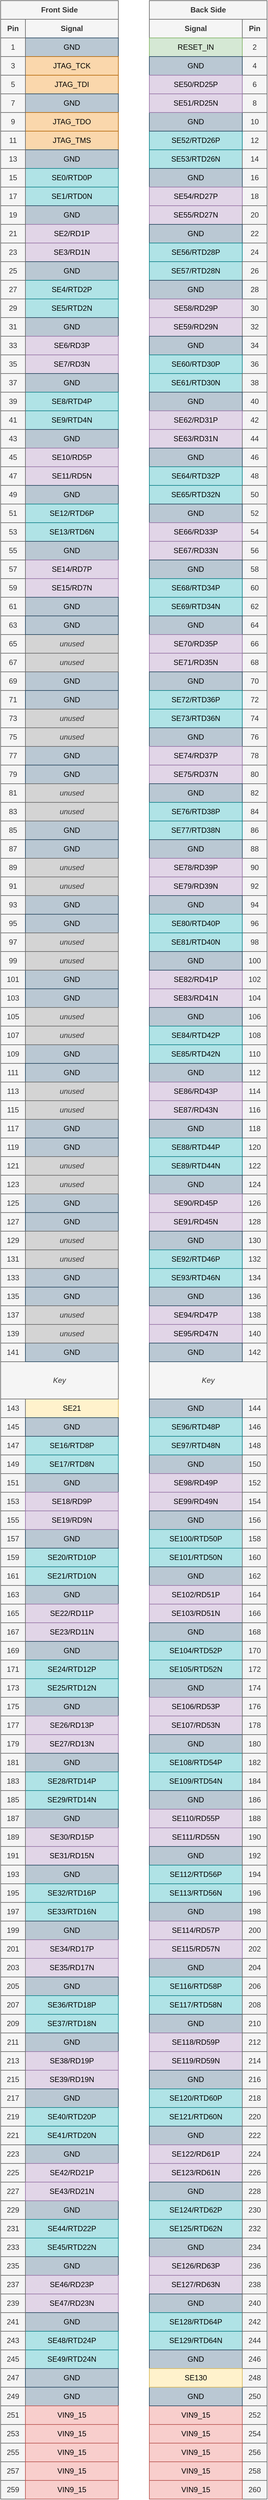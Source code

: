 <mxfile version="24.4.0" type="device">
  <diagram name="Page-1" id="qIaNybz27-Pb2yAM0zw1">
    <mxGraphModel dx="954" dy="610" grid="1" gridSize="10" guides="1" tooltips="1" connect="1" arrows="1" fold="1" page="1" pageScale="1" pageWidth="827" pageHeight="1169" math="0" shadow="0">
      <root>
        <mxCell id="0" />
        <mxCell id="1" parent="0" />
        <mxCell id="J4NICDW2dzj8mF2yairB-1" value="Front Side" style="rounded=0;whiteSpace=wrap;html=1;fillColor=#f5f5f5;fontColor=#333333;strokeColor=#666666;fontStyle=1" parent="1" vertex="1">
          <mxGeometry x="220" y="320" width="190" height="30" as="geometry" />
        </mxCell>
        <mxCell id="J4NICDW2dzj8mF2yairB-2" value="Pin" style="rounded=0;whiteSpace=wrap;html=1;fillColor=#f5f5f5;fontColor=#333333;strokeColor=#666666;fontStyle=1" parent="1" vertex="1">
          <mxGeometry x="220" y="350" width="40" height="30" as="geometry" />
        </mxCell>
        <mxCell id="J4NICDW2dzj8mF2yairB-3" value="Signal" style="rounded=0;whiteSpace=wrap;html=1;fillColor=#f5f5f5;fontColor=#333333;strokeColor=#666666;fontStyle=1" parent="1" vertex="1">
          <mxGeometry x="260" y="350" width="150" height="30" as="geometry" />
        </mxCell>
        <mxCell id="J4NICDW2dzj8mF2yairB-4" value="GND" style="rounded=0;whiteSpace=wrap;html=1;fillColor=#bac8d3;strokeColor=#23445d;" parent="1" vertex="1">
          <mxGeometry x="260" y="380" width="150" height="30" as="geometry" />
        </mxCell>
        <mxCell id="J4NICDW2dzj8mF2yairB-5" value="JTAG_TCK" style="rounded=0;whiteSpace=wrap;html=1;fillColor=#fad7ac;strokeColor=#b46504;" parent="1" vertex="1">
          <mxGeometry x="260" y="410" width="150" height="30" as="geometry" />
        </mxCell>
        <mxCell id="J4NICDW2dzj8mF2yairB-6" value="JTAG_TDI" style="rounded=0;whiteSpace=wrap;html=1;fillColor=#fad7ac;strokeColor=#b46504;" parent="1" vertex="1">
          <mxGeometry x="260" y="440" width="150" height="30" as="geometry" />
        </mxCell>
        <mxCell id="J4NICDW2dzj8mF2yairB-8" value="GND" style="rounded=0;whiteSpace=wrap;html=1;fillColor=#bac8d3;strokeColor=#23445d;" parent="1" vertex="1">
          <mxGeometry x="260" y="470" width="150" height="30" as="geometry" />
        </mxCell>
        <mxCell id="J4NICDW2dzj8mF2yairB-9" value="1" style="rounded=0;whiteSpace=wrap;html=1;fillColor=#f5f5f5;fontColor=#333333;strokeColor=#666666;" parent="1" vertex="1">
          <mxGeometry x="220" y="380" width="40" height="30" as="geometry" />
        </mxCell>
        <mxCell id="J4NICDW2dzj8mF2yairB-10" value="3" style="rounded=0;whiteSpace=wrap;html=1;fillColor=#f5f5f5;fontColor=#333333;strokeColor=#666666;" parent="1" vertex="1">
          <mxGeometry x="220" y="410" width="40" height="30" as="geometry" />
        </mxCell>
        <mxCell id="J4NICDW2dzj8mF2yairB-12" value="5" style="rounded=0;whiteSpace=wrap;html=1;fillColor=#f5f5f5;fontColor=#333333;strokeColor=#666666;" parent="1" vertex="1">
          <mxGeometry x="220" y="440" width="40" height="30" as="geometry" />
        </mxCell>
        <mxCell id="J4NICDW2dzj8mF2yairB-13" value="JTAG_TDO" style="rounded=0;whiteSpace=wrap;html=1;fillColor=#fad7ac;strokeColor=#b46504;" parent="1" vertex="1">
          <mxGeometry x="260" y="500" width="150" height="30" as="geometry" />
        </mxCell>
        <mxCell id="J4NICDW2dzj8mF2yairB-14" value="JTAG_TMS" style="rounded=0;whiteSpace=wrap;html=1;fillColor=#fad7ac;strokeColor=#b46504;" parent="1" vertex="1">
          <mxGeometry x="260" y="530" width="150" height="30" as="geometry" />
        </mxCell>
        <mxCell id="J4NICDW2dzj8mF2yairB-15" value="GND" style="rounded=0;whiteSpace=wrap;html=1;fillColor=#bac8d3;strokeColor=#23445d;" parent="1" vertex="1">
          <mxGeometry x="260" y="560" width="150" height="30" as="geometry" />
        </mxCell>
        <mxCell id="J4NICDW2dzj8mF2yairB-16" value="7" style="rounded=0;whiteSpace=wrap;html=1;fillColor=#f5f5f5;fontColor=#333333;strokeColor=#666666;" parent="1" vertex="1">
          <mxGeometry x="220" y="470" width="40" height="30" as="geometry" />
        </mxCell>
        <mxCell id="J4NICDW2dzj8mF2yairB-17" value="9" style="rounded=0;whiteSpace=wrap;html=1;fillColor=#f5f5f5;fontColor=#333333;strokeColor=#666666;" parent="1" vertex="1">
          <mxGeometry x="220" y="500" width="40" height="30" as="geometry" />
        </mxCell>
        <mxCell id="J4NICDW2dzj8mF2yairB-18" value="11" style="rounded=0;whiteSpace=wrap;html=1;fillColor=#f5f5f5;fontColor=#333333;strokeColor=#666666;" parent="1" vertex="1">
          <mxGeometry x="220" y="530" width="40" height="30" as="geometry" />
        </mxCell>
        <mxCell id="J4NICDW2dzj8mF2yairB-19" value="SE0/RTD&lt;span style=&quot;background-color: initial;&quot;&gt;0P&lt;/span&gt;" style="rounded=0;whiteSpace=wrap;html=1;fillColor=#b0e3e6;strokeColor=#0e8088;" parent="1" vertex="1">
          <mxGeometry x="260" y="590" width="150" height="30" as="geometry" />
        </mxCell>
        <mxCell id="J4NICDW2dzj8mF2yairB-20" value="SE1/RTD0N" style="rounded=0;whiteSpace=wrap;html=1;fillColor=#b0e3e6;strokeColor=#0e8088;" parent="1" vertex="1">
          <mxGeometry x="260" y="620" width="150" height="30" as="geometry" />
        </mxCell>
        <mxCell id="J4NICDW2dzj8mF2yairB-21" value="13" style="rounded=0;whiteSpace=wrap;html=1;fillColor=#f5f5f5;fontColor=#333333;strokeColor=#666666;" parent="1" vertex="1">
          <mxGeometry x="220" y="560" width="40" height="30" as="geometry" />
        </mxCell>
        <mxCell id="J4NICDW2dzj8mF2yairB-22" value="15" style="rounded=0;whiteSpace=wrap;html=1;fillColor=#f5f5f5;fontColor=#333333;strokeColor=#666666;" parent="1" vertex="1">
          <mxGeometry x="220" y="590" width="40" height="30" as="geometry" />
        </mxCell>
        <mxCell id="J4NICDW2dzj8mF2yairB-23" value="GND" style="rounded=0;whiteSpace=wrap;html=1;fillColor=#bac8d3;strokeColor=#23445d;" parent="1" vertex="1">
          <mxGeometry x="260" y="650" width="150" height="30" as="geometry" />
        </mxCell>
        <mxCell id="J4NICDW2dzj8mF2yairB-24" value="17" style="rounded=0;whiteSpace=wrap;html=1;fillColor=#f5f5f5;fontColor=#333333;strokeColor=#666666;" parent="1" vertex="1">
          <mxGeometry x="220" y="620" width="40" height="30" as="geometry" />
        </mxCell>
        <mxCell id="J4NICDW2dzj8mF2yairB-25" value="SE2/RD1P" style="rounded=0;whiteSpace=wrap;html=1;fillColor=#e1d5e7;strokeColor=#9673a6;" parent="1" vertex="1">
          <mxGeometry x="260" y="680" width="150" height="30" as="geometry" />
        </mxCell>
        <mxCell id="J4NICDW2dzj8mF2yairB-26" value="SE3/RD1N" style="rounded=0;whiteSpace=wrap;html=1;fillColor=#e1d5e7;strokeColor=#9673a6;" parent="1" vertex="1">
          <mxGeometry x="260" y="710" width="150" height="30" as="geometry" />
        </mxCell>
        <mxCell id="J4NICDW2dzj8mF2yairB-27" value="19" style="rounded=0;whiteSpace=wrap;html=1;fillColor=#f5f5f5;fontColor=#333333;strokeColor=#666666;" parent="1" vertex="1">
          <mxGeometry x="220" y="650" width="40" height="30" as="geometry" />
        </mxCell>
        <mxCell id="J4NICDW2dzj8mF2yairB-28" value="21" style="rounded=0;whiteSpace=wrap;html=1;fillColor=#f5f5f5;fontColor=#333333;strokeColor=#666666;" parent="1" vertex="1">
          <mxGeometry x="220" y="680" width="40" height="30" as="geometry" />
        </mxCell>
        <mxCell id="J4NICDW2dzj8mF2yairB-29" value="GND" style="rounded=0;whiteSpace=wrap;html=1;fillColor=#bac8d3;strokeColor=#23445d;" parent="1" vertex="1">
          <mxGeometry x="260" y="740" width="150" height="30" as="geometry" />
        </mxCell>
        <mxCell id="J4NICDW2dzj8mF2yairB-30" value="23" style="rounded=0;whiteSpace=wrap;html=1;fillColor=#f5f5f5;fontColor=#333333;strokeColor=#666666;" parent="1" vertex="1">
          <mxGeometry x="220" y="710" width="40" height="30" as="geometry" />
        </mxCell>
        <mxCell id="J4NICDW2dzj8mF2yairB-31" value="SE4/RTD2P" style="rounded=0;whiteSpace=wrap;html=1;fillColor=#b0e3e6;strokeColor=#0e8088;" parent="1" vertex="1">
          <mxGeometry x="260" y="770" width="150" height="30" as="geometry" />
        </mxCell>
        <mxCell id="J4NICDW2dzj8mF2yairB-32" value="SE5/RTD2N" style="rounded=0;whiteSpace=wrap;html=1;fillColor=#b0e3e6;strokeColor=#0e8088;" parent="1" vertex="1">
          <mxGeometry x="260" y="800" width="150" height="30" as="geometry" />
        </mxCell>
        <mxCell id="J4NICDW2dzj8mF2yairB-33" value="25" style="rounded=0;whiteSpace=wrap;html=1;fillColor=#f5f5f5;fontColor=#333333;strokeColor=#666666;" parent="1" vertex="1">
          <mxGeometry x="220" y="740" width="40" height="30" as="geometry" />
        </mxCell>
        <mxCell id="J4NICDW2dzj8mF2yairB-34" value="27" style="rounded=0;whiteSpace=wrap;html=1;fillColor=#f5f5f5;fontColor=#333333;strokeColor=#666666;" parent="1" vertex="1">
          <mxGeometry x="220" y="770" width="40" height="30" as="geometry" />
        </mxCell>
        <mxCell id="J4NICDW2dzj8mF2yairB-35" value="GND" style="rounded=0;whiteSpace=wrap;html=1;fillColor=#bac8d3;strokeColor=#23445d;" parent="1" vertex="1">
          <mxGeometry x="260" y="830" width="150" height="30" as="geometry" />
        </mxCell>
        <mxCell id="J4NICDW2dzj8mF2yairB-36" value="29" style="rounded=0;whiteSpace=wrap;html=1;fillColor=#f5f5f5;fontColor=#333333;strokeColor=#666666;" parent="1" vertex="1">
          <mxGeometry x="220" y="800" width="40" height="30" as="geometry" />
        </mxCell>
        <mxCell id="J4NICDW2dzj8mF2yairB-37" value="SE6/RD3P" style="rounded=0;whiteSpace=wrap;html=1;fillColor=#e1d5e7;strokeColor=#9673a6;" parent="1" vertex="1">
          <mxGeometry x="260" y="860" width="150" height="30" as="geometry" />
        </mxCell>
        <mxCell id="J4NICDW2dzj8mF2yairB-38" value="SE7/RD3N" style="rounded=0;whiteSpace=wrap;html=1;fillColor=#e1d5e7;strokeColor=#9673a6;" parent="1" vertex="1">
          <mxGeometry x="260" y="890" width="150" height="30" as="geometry" />
        </mxCell>
        <mxCell id="J4NICDW2dzj8mF2yairB-39" value="31" style="rounded=0;whiteSpace=wrap;html=1;fillColor=#f5f5f5;fontColor=#333333;strokeColor=#666666;" parent="1" vertex="1">
          <mxGeometry x="220" y="830" width="40" height="30" as="geometry" />
        </mxCell>
        <mxCell id="J4NICDW2dzj8mF2yairB-40" value="33" style="rounded=0;whiteSpace=wrap;html=1;fillColor=#f5f5f5;fontColor=#333333;strokeColor=#666666;" parent="1" vertex="1">
          <mxGeometry x="220" y="860" width="40" height="30" as="geometry" />
        </mxCell>
        <mxCell id="J4NICDW2dzj8mF2yairB-41" value="GND" style="rounded=0;whiteSpace=wrap;html=1;fillColor=#bac8d3;strokeColor=#23445d;" parent="1" vertex="1">
          <mxGeometry x="260" y="920" width="150" height="30" as="geometry" />
        </mxCell>
        <mxCell id="J4NICDW2dzj8mF2yairB-42" value="35" style="rounded=0;whiteSpace=wrap;html=1;fillColor=#f5f5f5;fontColor=#333333;strokeColor=#666666;" parent="1" vertex="1">
          <mxGeometry x="220" y="890" width="40" height="30" as="geometry" />
        </mxCell>
        <mxCell id="J4NICDW2dzj8mF2yairB-43" value="SE8/RTD4P" style="rounded=0;whiteSpace=wrap;html=1;fillColor=#b0e3e6;strokeColor=#0e8088;" parent="1" vertex="1">
          <mxGeometry x="260" y="950" width="150" height="30" as="geometry" />
        </mxCell>
        <mxCell id="J4NICDW2dzj8mF2yairB-44" value="SE9/RTD4N" style="rounded=0;whiteSpace=wrap;html=1;fillColor=#b0e3e6;strokeColor=#0e8088;" parent="1" vertex="1">
          <mxGeometry x="260" y="980" width="150" height="30" as="geometry" />
        </mxCell>
        <mxCell id="J4NICDW2dzj8mF2yairB-45" value="37" style="rounded=0;whiteSpace=wrap;html=1;fillColor=#f5f5f5;fontColor=#333333;strokeColor=#666666;" parent="1" vertex="1">
          <mxGeometry x="220" y="920" width="40" height="30" as="geometry" />
        </mxCell>
        <mxCell id="J4NICDW2dzj8mF2yairB-46" value="39" style="rounded=0;whiteSpace=wrap;html=1;fillColor=#f5f5f5;fontColor=#333333;strokeColor=#666666;" parent="1" vertex="1">
          <mxGeometry x="220" y="950" width="40" height="30" as="geometry" />
        </mxCell>
        <mxCell id="J4NICDW2dzj8mF2yairB-47" value="GND" style="rounded=0;whiteSpace=wrap;html=1;fillColor=#bac8d3;strokeColor=#23445d;" parent="1" vertex="1">
          <mxGeometry x="260" y="1010" width="150" height="30" as="geometry" />
        </mxCell>
        <mxCell id="J4NICDW2dzj8mF2yairB-48" value="41" style="rounded=0;whiteSpace=wrap;html=1;fillColor=#f5f5f5;fontColor=#333333;strokeColor=#666666;" parent="1" vertex="1">
          <mxGeometry x="220" y="980" width="40" height="30" as="geometry" />
        </mxCell>
        <mxCell id="J4NICDW2dzj8mF2yairB-49" value="SE10/RD5P" style="rounded=0;whiteSpace=wrap;html=1;fillColor=#e1d5e7;strokeColor=#9673a6;" parent="1" vertex="1">
          <mxGeometry x="260" y="1040" width="150" height="30" as="geometry" />
        </mxCell>
        <mxCell id="J4NICDW2dzj8mF2yairB-50" value="SE11/RD5N" style="rounded=0;whiteSpace=wrap;html=1;fillColor=#e1d5e7;strokeColor=#9673a6;" parent="1" vertex="1">
          <mxGeometry x="260" y="1070" width="150" height="30" as="geometry" />
        </mxCell>
        <mxCell id="J4NICDW2dzj8mF2yairB-51" value="43" style="rounded=0;whiteSpace=wrap;html=1;fillColor=#f5f5f5;fontColor=#333333;strokeColor=#666666;" parent="1" vertex="1">
          <mxGeometry x="220" y="1010" width="40" height="30" as="geometry" />
        </mxCell>
        <mxCell id="J4NICDW2dzj8mF2yairB-52" value="45" style="rounded=0;whiteSpace=wrap;html=1;fillColor=#f5f5f5;fontColor=#333333;strokeColor=#666666;" parent="1" vertex="1">
          <mxGeometry x="220" y="1040" width="40" height="30" as="geometry" />
        </mxCell>
        <mxCell id="J4NICDW2dzj8mF2yairB-53" value="GND" style="rounded=0;whiteSpace=wrap;html=1;fillColor=#bac8d3;strokeColor=#23445d;" parent="1" vertex="1">
          <mxGeometry x="260" y="1100" width="150" height="30" as="geometry" />
        </mxCell>
        <mxCell id="J4NICDW2dzj8mF2yairB-54" value="47" style="rounded=0;whiteSpace=wrap;html=1;fillColor=#f5f5f5;fontColor=#333333;strokeColor=#666666;" parent="1" vertex="1">
          <mxGeometry x="220" y="1070" width="40" height="30" as="geometry" />
        </mxCell>
        <mxCell id="J4NICDW2dzj8mF2yairB-55" value="SE12/RTD6P" style="rounded=0;whiteSpace=wrap;html=1;fillColor=#b0e3e6;strokeColor=#0e8088;" parent="1" vertex="1">
          <mxGeometry x="260" y="1130" width="150" height="30" as="geometry" />
        </mxCell>
        <mxCell id="J4NICDW2dzj8mF2yairB-56" value="SE13/RTD6N" style="rounded=0;whiteSpace=wrap;html=1;fillColor=#b0e3e6;strokeColor=#0e8088;" parent="1" vertex="1">
          <mxGeometry x="260" y="1160" width="150" height="30" as="geometry" />
        </mxCell>
        <mxCell id="J4NICDW2dzj8mF2yairB-57" value="49" style="rounded=0;whiteSpace=wrap;html=1;fillColor=#f5f5f5;fontColor=#333333;strokeColor=#666666;" parent="1" vertex="1">
          <mxGeometry x="220" y="1100" width="40" height="30" as="geometry" />
        </mxCell>
        <mxCell id="J4NICDW2dzj8mF2yairB-58" value="51" style="rounded=0;whiteSpace=wrap;html=1;fillColor=#f5f5f5;fontColor=#333333;strokeColor=#666666;" parent="1" vertex="1">
          <mxGeometry x="220" y="1130" width="40" height="30" as="geometry" />
        </mxCell>
        <mxCell id="J4NICDW2dzj8mF2yairB-59" value="GND" style="rounded=0;whiteSpace=wrap;html=1;fillColor=#bac8d3;strokeColor=#23445d;" parent="1" vertex="1">
          <mxGeometry x="260" y="1190" width="150" height="30" as="geometry" />
        </mxCell>
        <mxCell id="J4NICDW2dzj8mF2yairB-60" value="53" style="rounded=0;whiteSpace=wrap;html=1;fillColor=#f5f5f5;fontColor=#333333;strokeColor=#666666;" parent="1" vertex="1">
          <mxGeometry x="220" y="1160" width="40" height="30" as="geometry" />
        </mxCell>
        <mxCell id="J4NICDW2dzj8mF2yairB-61" value="SE14/RD7P" style="rounded=0;whiteSpace=wrap;html=1;fillColor=#e1d5e7;strokeColor=#9673a6;" parent="1" vertex="1">
          <mxGeometry x="260" y="1220" width="150" height="30" as="geometry" />
        </mxCell>
        <mxCell id="J4NICDW2dzj8mF2yairB-62" value="SE15/RD7N" style="rounded=0;whiteSpace=wrap;html=1;fillColor=#e1d5e7;strokeColor=#9673a6;" parent="1" vertex="1">
          <mxGeometry x="260" y="1250" width="150" height="30" as="geometry" />
        </mxCell>
        <mxCell id="J4NICDW2dzj8mF2yairB-63" value="55" style="rounded=0;whiteSpace=wrap;html=1;fillColor=#f5f5f5;fontColor=#333333;strokeColor=#666666;" parent="1" vertex="1">
          <mxGeometry x="220" y="1190" width="40" height="30" as="geometry" />
        </mxCell>
        <mxCell id="J4NICDW2dzj8mF2yairB-64" value="57" style="rounded=0;whiteSpace=wrap;html=1;fillColor=#f5f5f5;fontColor=#333333;strokeColor=#666666;" parent="1" vertex="1">
          <mxGeometry x="220" y="1220" width="40" height="30" as="geometry" />
        </mxCell>
        <mxCell id="J4NICDW2dzj8mF2yairB-65" value="GND" style="rounded=0;whiteSpace=wrap;html=1;fillColor=#bac8d3;strokeColor=#23445d;" parent="1" vertex="1">
          <mxGeometry x="260" y="1280" width="150" height="30" as="geometry" />
        </mxCell>
        <mxCell id="J4NICDW2dzj8mF2yairB-66" value="59" style="rounded=0;whiteSpace=wrap;html=1;fillColor=#f5f5f5;fontColor=#333333;strokeColor=#666666;" parent="1" vertex="1">
          <mxGeometry x="220" y="1250" width="40" height="30" as="geometry" />
        </mxCell>
        <mxCell id="J4NICDW2dzj8mF2yairB-67" value="61" style="rounded=0;whiteSpace=wrap;html=1;fillColor=#f5f5f5;fontColor=#333333;strokeColor=#666666;" parent="1" vertex="1">
          <mxGeometry x="220" y="1280" width="40" height="30" as="geometry" />
        </mxCell>
        <mxCell id="J4NICDW2dzj8mF2yairB-70" value="&lt;i&gt;unused&lt;/i&gt;" style="rounded=0;whiteSpace=wrap;html=1;fillColor=#D4D4D4;strokeColor=#666666;fontColor=#333333;" parent="1" vertex="1">
          <mxGeometry x="260" y="1340" width="150" height="30" as="geometry" />
        </mxCell>
        <mxCell id="J4NICDW2dzj8mF2yairB-72" value="63" style="rounded=0;whiteSpace=wrap;html=1;fillColor=#f5f5f5;fontColor=#333333;strokeColor=#666666;" parent="1" vertex="1">
          <mxGeometry x="220" y="1310" width="40" height="30" as="geometry" />
        </mxCell>
        <mxCell id="J4NICDW2dzj8mF2yairB-73" value="GND" style="rounded=0;whiteSpace=wrap;html=1;fillColor=#bac8d3;strokeColor=#23445d;" parent="1" vertex="1">
          <mxGeometry x="260" y="1400" width="150" height="30" as="geometry" />
        </mxCell>
        <mxCell id="J4NICDW2dzj8mF2yairB-74" value="67" style="rounded=0;whiteSpace=wrap;html=1;fillColor=#f5f5f5;fontColor=#333333;strokeColor=#666666;" parent="1" vertex="1">
          <mxGeometry x="220" y="1370" width="40" height="30" as="geometry" />
        </mxCell>
        <mxCell id="J4NICDW2dzj8mF2yairB-75" value="69" style="rounded=0;whiteSpace=wrap;html=1;fillColor=#f5f5f5;fontColor=#333333;strokeColor=#666666;" parent="1" vertex="1">
          <mxGeometry x="220" y="1400" width="40" height="30" as="geometry" />
        </mxCell>
        <mxCell id="J4NICDW2dzj8mF2yairB-78" value="71" style="rounded=0;whiteSpace=wrap;html=1;fillColor=#f5f5f5;fontColor=#333333;strokeColor=#666666;" parent="1" vertex="1">
          <mxGeometry x="220" y="1430" width="40" height="30" as="geometry" />
        </mxCell>
        <mxCell id="J4NICDW2dzj8mF2yairB-79" value="GND" style="rounded=0;whiteSpace=wrap;html=1;fillColor=#bac8d3;strokeColor=#23445d;" parent="1" vertex="1">
          <mxGeometry x="260" y="1520" width="150" height="30" as="geometry" />
        </mxCell>
        <mxCell id="J4NICDW2dzj8mF2yairB-80" value="73" style="rounded=0;whiteSpace=wrap;html=1;fillColor=#f5f5f5;fontColor=#333333;strokeColor=#666666;" parent="1" vertex="1">
          <mxGeometry x="220" y="1460" width="40" height="30" as="geometry" />
        </mxCell>
        <mxCell id="J4NICDW2dzj8mF2yairB-81" value="75" style="rounded=0;whiteSpace=wrap;html=1;fillColor=#f5f5f5;fontColor=#333333;strokeColor=#666666;" parent="1" vertex="1">
          <mxGeometry x="220" y="1490" width="40" height="30" as="geometry" />
        </mxCell>
        <mxCell id="J4NICDW2dzj8mF2yairB-84" value="77" style="rounded=0;whiteSpace=wrap;html=1;fillColor=#f5f5f5;fontColor=#333333;strokeColor=#666666;" parent="1" vertex="1">
          <mxGeometry x="220" y="1520" width="40" height="30" as="geometry" />
        </mxCell>
        <mxCell id="J4NICDW2dzj8mF2yairB-85" value="GND" style="rounded=0;whiteSpace=wrap;html=1;fillColor=#bac8d3;strokeColor=#23445d;" parent="1" vertex="1">
          <mxGeometry x="260" y="1640" width="150" height="30" as="geometry" />
        </mxCell>
        <mxCell id="J4NICDW2dzj8mF2yairB-86" value="79" style="rounded=0;whiteSpace=wrap;html=1;fillColor=#f5f5f5;fontColor=#333333;strokeColor=#666666;" parent="1" vertex="1">
          <mxGeometry x="220" y="1550" width="40" height="30" as="geometry" />
        </mxCell>
        <mxCell id="J4NICDW2dzj8mF2yairB-87" value="81" style="rounded=0;whiteSpace=wrap;html=1;fillColor=#f5f5f5;fontColor=#333333;strokeColor=#666666;" parent="1" vertex="1">
          <mxGeometry x="220" y="1580" width="40" height="30" as="geometry" />
        </mxCell>
        <mxCell id="J4NICDW2dzj8mF2yairB-90" value="83" style="rounded=0;whiteSpace=wrap;html=1;fillColor=#f5f5f5;fontColor=#333333;strokeColor=#666666;" parent="1" vertex="1">
          <mxGeometry x="220" y="1610" width="40" height="30" as="geometry" />
        </mxCell>
        <mxCell id="J4NICDW2dzj8mF2yairB-91" value="GND" style="rounded=0;whiteSpace=wrap;html=1;fillColor=#bac8d3;strokeColor=#23445d;" parent="1" vertex="1">
          <mxGeometry x="260" y="1760" width="150" height="30" as="geometry" />
        </mxCell>
        <mxCell id="J4NICDW2dzj8mF2yairB-92" value="85" style="rounded=0;whiteSpace=wrap;html=1;fillColor=#f5f5f5;fontColor=#333333;strokeColor=#666666;" parent="1" vertex="1">
          <mxGeometry x="220" y="1640" width="40" height="30" as="geometry" />
        </mxCell>
        <mxCell id="J4NICDW2dzj8mF2yairB-93" value="87" style="rounded=0;whiteSpace=wrap;html=1;fillColor=#f5f5f5;fontColor=#333333;strokeColor=#666666;" parent="1" vertex="1">
          <mxGeometry x="220" y="1670" width="40" height="30" as="geometry" />
        </mxCell>
        <mxCell id="J4NICDW2dzj8mF2yairB-96" value="89" style="rounded=0;whiteSpace=wrap;html=1;fillColor=#f5f5f5;fontColor=#333333;strokeColor=#666666;" parent="1" vertex="1">
          <mxGeometry x="220" y="1700" width="40" height="30" as="geometry" />
        </mxCell>
        <mxCell id="J4NICDW2dzj8mF2yairB-97" value="GND" style="rounded=0;whiteSpace=wrap;html=1;fillColor=#bac8d3;strokeColor=#23445d;" parent="1" vertex="1">
          <mxGeometry x="260" y="2000" width="150" height="30" as="geometry" />
        </mxCell>
        <mxCell id="J4NICDW2dzj8mF2yairB-98" value="91" style="rounded=0;whiteSpace=wrap;html=1;fillColor=#f5f5f5;fontColor=#333333;strokeColor=#666666;" parent="1" vertex="1">
          <mxGeometry x="220" y="1730" width="40" height="30" as="geometry" />
        </mxCell>
        <mxCell id="J4NICDW2dzj8mF2yairB-99" value="93" style="rounded=0;whiteSpace=wrap;html=1;fillColor=#f5f5f5;fontColor=#333333;strokeColor=#666666;" parent="1" vertex="1">
          <mxGeometry x="220" y="1760" width="40" height="30" as="geometry" />
        </mxCell>
        <mxCell id="J4NICDW2dzj8mF2yairB-102" value="95" style="rounded=0;whiteSpace=wrap;html=1;fillColor=#f5f5f5;fontColor=#333333;strokeColor=#666666;" parent="1" vertex="1">
          <mxGeometry x="220" y="1790" width="40" height="30" as="geometry" />
        </mxCell>
        <mxCell id="J4NICDW2dzj8mF2yairB-103" value="GND" style="rounded=0;whiteSpace=wrap;html=1;fillColor=#bac8d3;strokeColor=#23445d;" parent="1" vertex="1">
          <mxGeometry x="260" y="2120" width="150" height="30" as="geometry" />
        </mxCell>
        <mxCell id="J4NICDW2dzj8mF2yairB-104" value="97" style="rounded=0;whiteSpace=wrap;html=1;fillColor=#f5f5f5;fontColor=#333333;strokeColor=#666666;" parent="1" vertex="1">
          <mxGeometry x="220" y="1820" width="40" height="30" as="geometry" />
        </mxCell>
        <mxCell id="J4NICDW2dzj8mF2yairB-105" value="99" style="rounded=0;whiteSpace=wrap;html=1;fillColor=#f5f5f5;fontColor=#333333;strokeColor=#666666;" parent="1" vertex="1">
          <mxGeometry x="220" y="1850" width="40" height="30" as="geometry" />
        </mxCell>
        <mxCell id="J4NICDW2dzj8mF2yairB-108" value="101" style="rounded=0;whiteSpace=wrap;html=1;fillColor=#f5f5f5;fontColor=#333333;strokeColor=#666666;" parent="1" vertex="1">
          <mxGeometry x="220" y="1880" width="40" height="30" as="geometry" />
        </mxCell>
        <mxCell id="J4NICDW2dzj8mF2yairB-109" value="GND" style="rounded=0;whiteSpace=wrap;html=1;fillColor=#bac8d3;strokeColor=#23445d;" parent="1" vertex="1">
          <mxGeometry x="260" y="2360" width="150" height="30" as="geometry" />
        </mxCell>
        <mxCell id="J4NICDW2dzj8mF2yairB-110" value="103" style="rounded=0;whiteSpace=wrap;html=1;fillColor=#f5f5f5;fontColor=#333333;strokeColor=#666666;" parent="1" vertex="1">
          <mxGeometry x="220" y="1910" width="40" height="30" as="geometry" />
        </mxCell>
        <mxCell id="J4NICDW2dzj8mF2yairB-111" value="105" style="rounded=0;whiteSpace=wrap;html=1;fillColor=#f5f5f5;fontColor=#333333;strokeColor=#666666;" parent="1" vertex="1">
          <mxGeometry x="220" y="1940" width="40" height="30" as="geometry" />
        </mxCell>
        <mxCell id="J4NICDW2dzj8mF2yairB-114" value="107" style="rounded=0;whiteSpace=wrap;html=1;fillColor=#f5f5f5;fontColor=#333333;strokeColor=#666666;" parent="1" vertex="1">
          <mxGeometry x="220" y="1970" width="40" height="30" as="geometry" />
        </mxCell>
        <mxCell id="J4NICDW2dzj8mF2yairB-116" value="109" style="rounded=0;whiteSpace=wrap;html=1;fillColor=#f5f5f5;fontColor=#333333;strokeColor=#666666;" parent="1" vertex="1">
          <mxGeometry x="220" y="2000" width="40" height="30" as="geometry" />
        </mxCell>
        <mxCell id="J4NICDW2dzj8mF2yairB-117" value="111" style="rounded=0;whiteSpace=wrap;html=1;fillColor=#f5f5f5;fontColor=#333333;strokeColor=#666666;" parent="1" vertex="1">
          <mxGeometry x="220" y="2030" width="40" height="30" as="geometry" />
        </mxCell>
        <mxCell id="J4NICDW2dzj8mF2yairB-146" value="113" style="rounded=0;whiteSpace=wrap;html=1;fillColor=#f5f5f5;fontColor=#333333;strokeColor=#666666;" parent="1" vertex="1">
          <mxGeometry x="220" y="2060" width="40" height="30" as="geometry" />
        </mxCell>
        <mxCell id="J4NICDW2dzj8mF2yairB-148" value="115" style="rounded=0;whiteSpace=wrap;html=1;fillColor=#f5f5f5;fontColor=#333333;strokeColor=#666666;" parent="1" vertex="1">
          <mxGeometry x="220" y="2090" width="40" height="30" as="geometry" />
        </mxCell>
        <mxCell id="J4NICDW2dzj8mF2yairB-149" value="SE16/RTD8P" style="rounded=0;whiteSpace=wrap;html=1;fillColor=#b0e3e6;strokeColor=#0e8088;" parent="1" vertex="1">
          <mxGeometry x="260" y="2630" width="150" height="30" as="geometry" />
        </mxCell>
        <mxCell id="J4NICDW2dzj8mF2yairB-150" value="SE17/RTD8N" style="rounded=0;whiteSpace=wrap;html=1;fillColor=#b0e3e6;strokeColor=#0e8088;" parent="1" vertex="1">
          <mxGeometry x="260" y="2660" width="150" height="30" as="geometry" />
        </mxCell>
        <mxCell id="J4NICDW2dzj8mF2yairB-151" value="117" style="rounded=0;whiteSpace=wrap;html=1;fillColor=#f5f5f5;fontColor=#333333;strokeColor=#666666;" parent="1" vertex="1">
          <mxGeometry x="220" y="2120" width="40" height="30" as="geometry" />
        </mxCell>
        <mxCell id="J4NICDW2dzj8mF2yairB-152" value="119" style="rounded=0;whiteSpace=wrap;html=1;fillColor=#f5f5f5;fontColor=#333333;strokeColor=#666666;" parent="1" vertex="1">
          <mxGeometry x="220" y="2150" width="40" height="30" as="geometry" />
        </mxCell>
        <mxCell id="J4NICDW2dzj8mF2yairB-154" value="121" style="rounded=0;whiteSpace=wrap;html=1;fillColor=#f5f5f5;fontColor=#333333;strokeColor=#666666;" parent="1" vertex="1">
          <mxGeometry x="220" y="2180" width="40" height="30" as="geometry" />
        </mxCell>
        <mxCell id="J4NICDW2dzj8mF2yairB-156" value="SE21" style="rounded=0;whiteSpace=wrap;html=1;fillColor=#fff2cc;strokeColor=#d6b656;" parent="1" vertex="1">
          <mxGeometry x="260" y="2570" width="150" height="30" as="geometry" />
        </mxCell>
        <mxCell id="J4NICDW2dzj8mF2yairB-157" value="123" style="rounded=0;whiteSpace=wrap;html=1;fillColor=#f5f5f5;fontColor=#333333;strokeColor=#666666;" parent="1" vertex="1">
          <mxGeometry x="220" y="2210" width="40" height="30" as="geometry" />
        </mxCell>
        <mxCell id="J4NICDW2dzj8mF2yairB-158" value="125" style="rounded=0;whiteSpace=wrap;html=1;fillColor=#f5f5f5;fontColor=#333333;strokeColor=#666666;" parent="1" vertex="1">
          <mxGeometry x="220" y="2240" width="40" height="30" as="geometry" />
        </mxCell>
        <mxCell id="J4NICDW2dzj8mF2yairB-159" value="GND" style="rounded=0;whiteSpace=wrap;html=1;fillColor=#bac8d3;strokeColor=#23445d;" parent="1" vertex="1">
          <mxGeometry x="260" y="2690" width="150" height="30" as="geometry" />
        </mxCell>
        <mxCell id="J4NICDW2dzj8mF2yairB-160" value="127" style="rounded=0;whiteSpace=wrap;html=1;fillColor=#f5f5f5;fontColor=#333333;strokeColor=#666666;" parent="1" vertex="1">
          <mxGeometry x="220" y="2270" width="40" height="30" as="geometry" />
        </mxCell>
        <mxCell id="J4NICDW2dzj8mF2yairB-161" value="SE20/RTD10P" style="rounded=0;whiteSpace=wrap;html=1;fillColor=#b0e3e6;strokeColor=#0e8088;" parent="1" vertex="1">
          <mxGeometry x="260" y="2810" width="150" height="30" as="geometry" />
        </mxCell>
        <mxCell id="J4NICDW2dzj8mF2yairB-162" value="SE21/RTD10N" style="rounded=0;whiteSpace=wrap;html=1;fillColor=#b0e3e6;strokeColor=#0e8088;" parent="1" vertex="1">
          <mxGeometry x="260" y="2840" width="150" height="30" as="geometry" />
        </mxCell>
        <mxCell id="J4NICDW2dzj8mF2yairB-163" value="129" style="rounded=0;whiteSpace=wrap;html=1;fillColor=#f5f5f5;fontColor=#333333;strokeColor=#666666;" parent="1" vertex="1">
          <mxGeometry x="220" y="2300" width="40" height="30" as="geometry" />
        </mxCell>
        <mxCell id="J4NICDW2dzj8mF2yairB-164" value="131" style="rounded=0;whiteSpace=wrap;html=1;fillColor=#f5f5f5;fontColor=#333333;strokeColor=#666666;" parent="1" vertex="1">
          <mxGeometry x="220" y="2330" width="40" height="30" as="geometry" />
        </mxCell>
        <mxCell id="J4NICDW2dzj8mF2yairB-165" value="GND" style="rounded=0;whiteSpace=wrap;html=1;fillColor=#bac8d3;strokeColor=#23445d;" parent="1" vertex="1">
          <mxGeometry x="260" y="2870" width="150" height="30" as="geometry" />
        </mxCell>
        <mxCell id="J4NICDW2dzj8mF2yairB-166" value="133" style="rounded=0;whiteSpace=wrap;html=1;fillColor=#f5f5f5;fontColor=#333333;strokeColor=#666666;" parent="1" vertex="1">
          <mxGeometry x="220" y="2360" width="40" height="30" as="geometry" />
        </mxCell>
        <mxCell id="J4NICDW2dzj8mF2yairB-167" value="SE22/RD11P" style="rounded=0;whiteSpace=wrap;html=1;fillColor=#e1d5e7;strokeColor=#9673a6;" parent="1" vertex="1">
          <mxGeometry x="260" y="2900" width="150" height="30" as="geometry" />
        </mxCell>
        <mxCell id="J4NICDW2dzj8mF2yairB-168" value="SE23/RD11N" style="rounded=0;whiteSpace=wrap;html=1;fillColor=#e1d5e7;strokeColor=#9673a6;" parent="1" vertex="1">
          <mxGeometry x="260" y="2930" width="150" height="30" as="geometry" />
        </mxCell>
        <mxCell id="J4NICDW2dzj8mF2yairB-169" value="135" style="rounded=0;whiteSpace=wrap;html=1;fillColor=#f5f5f5;fontColor=#333333;strokeColor=#666666;" parent="1" vertex="1">
          <mxGeometry x="220" y="2390" width="40" height="30" as="geometry" />
        </mxCell>
        <mxCell id="J4NICDW2dzj8mF2yairB-170" value="137" style="rounded=0;whiteSpace=wrap;html=1;fillColor=#f5f5f5;fontColor=#333333;strokeColor=#666666;" parent="1" vertex="1">
          <mxGeometry x="220" y="2420" width="40" height="30" as="geometry" />
        </mxCell>
        <mxCell id="J4NICDW2dzj8mF2yairB-171" value="GND" style="rounded=0;whiteSpace=wrap;html=1;fillColor=#bac8d3;strokeColor=#23445d;" parent="1" vertex="1">
          <mxGeometry x="260" y="2960" width="150" height="30" as="geometry" />
        </mxCell>
        <mxCell id="J4NICDW2dzj8mF2yairB-172" value="139" style="rounded=0;whiteSpace=wrap;html=1;fillColor=#f5f5f5;fontColor=#333333;strokeColor=#666666;" parent="1" vertex="1">
          <mxGeometry x="220" y="2450" width="40" height="30" as="geometry" />
        </mxCell>
        <mxCell id="J4NICDW2dzj8mF2yairB-173" value="SE24/RTD12P" style="rounded=0;whiteSpace=wrap;html=1;fillColor=#b0e3e6;strokeColor=#0e8088;" parent="1" vertex="1">
          <mxGeometry x="260" y="2990" width="150" height="30" as="geometry" />
        </mxCell>
        <mxCell id="J4NICDW2dzj8mF2yairB-174" value="SE25/RTD12N" style="rounded=0;whiteSpace=wrap;html=1;fillColor=#b0e3e6;strokeColor=#0e8088;" parent="1" vertex="1">
          <mxGeometry x="260" y="3020" width="150" height="30" as="geometry" />
        </mxCell>
        <mxCell id="J4NICDW2dzj8mF2yairB-175" value="141" style="rounded=0;whiteSpace=wrap;html=1;fillColor=#f5f5f5;fontColor=#333333;strokeColor=#666666;" parent="1" vertex="1">
          <mxGeometry x="220" y="2480" width="40" height="30" as="geometry" />
        </mxCell>
        <mxCell id="J4NICDW2dzj8mF2yairB-176" value="143" style="rounded=0;whiteSpace=wrap;html=1;fillColor=#f5f5f5;fontColor=#333333;strokeColor=#666666;" parent="1" vertex="1">
          <mxGeometry x="220" y="2570" width="40" height="30" as="geometry" />
        </mxCell>
        <mxCell id="J4NICDW2dzj8mF2yairB-177" value="GND" style="rounded=0;whiteSpace=wrap;html=1;fillColor=#bac8d3;strokeColor=#23445d;" parent="1" vertex="1">
          <mxGeometry x="260" y="3050" width="150" height="30" as="geometry" />
        </mxCell>
        <mxCell id="J4NICDW2dzj8mF2yairB-178" value="145" style="rounded=0;whiteSpace=wrap;html=1;fillColor=#f5f5f5;fontColor=#333333;strokeColor=#666666;" parent="1" vertex="1">
          <mxGeometry x="220" y="2600" width="40" height="30" as="geometry" />
        </mxCell>
        <mxCell id="J4NICDW2dzj8mF2yairB-179" value="SE26/RD13P" style="rounded=0;whiteSpace=wrap;html=1;fillColor=#e1d5e7;strokeColor=#9673a6;" parent="1" vertex="1">
          <mxGeometry x="260" y="3080" width="150" height="30" as="geometry" />
        </mxCell>
        <mxCell id="J4NICDW2dzj8mF2yairB-180" value="SE27/RD13N" style="rounded=0;whiteSpace=wrap;html=1;fillColor=#e1d5e7;strokeColor=#9673a6;" parent="1" vertex="1">
          <mxGeometry x="260" y="3110" width="150" height="30" as="geometry" />
        </mxCell>
        <mxCell id="J4NICDW2dzj8mF2yairB-181" value="147" style="rounded=0;whiteSpace=wrap;html=1;fillColor=#f5f5f5;fontColor=#333333;strokeColor=#666666;" parent="1" vertex="1">
          <mxGeometry x="220" y="2630" width="40" height="30" as="geometry" />
        </mxCell>
        <mxCell id="J4NICDW2dzj8mF2yairB-182" value="149" style="rounded=0;whiteSpace=wrap;html=1;fillColor=#f5f5f5;fontColor=#333333;strokeColor=#666666;" parent="1" vertex="1">
          <mxGeometry x="220" y="2660" width="40" height="30" as="geometry" />
        </mxCell>
        <mxCell id="J4NICDW2dzj8mF2yairB-183" value="GND" style="rounded=0;whiteSpace=wrap;html=1;fillColor=#bac8d3;strokeColor=#23445d;" parent="1" vertex="1">
          <mxGeometry x="260" y="3140" width="150" height="30" as="geometry" />
        </mxCell>
        <mxCell id="J4NICDW2dzj8mF2yairB-184" value="151" style="rounded=0;whiteSpace=wrap;html=1;fillColor=#f5f5f5;fontColor=#333333;strokeColor=#666666;" parent="1" vertex="1">
          <mxGeometry x="220" y="2690" width="40" height="30" as="geometry" />
        </mxCell>
        <mxCell id="J4NICDW2dzj8mF2yairB-185" value="SE28/RTD14P" style="rounded=0;whiteSpace=wrap;html=1;fillColor=#b0e3e6;strokeColor=#0e8088;" parent="1" vertex="1">
          <mxGeometry x="260" y="3170" width="150" height="30" as="geometry" />
        </mxCell>
        <mxCell id="J4NICDW2dzj8mF2yairB-186" value="SE29/RTD14N" style="rounded=0;whiteSpace=wrap;html=1;fillColor=#b0e3e6;strokeColor=#0e8088;" parent="1" vertex="1">
          <mxGeometry x="260" y="3200" width="150" height="30" as="geometry" />
        </mxCell>
        <mxCell id="J4NICDW2dzj8mF2yairB-187" value="153" style="rounded=0;whiteSpace=wrap;html=1;fillColor=#f5f5f5;fontColor=#333333;strokeColor=#666666;" parent="1" vertex="1">
          <mxGeometry x="220" y="2720" width="40" height="30" as="geometry" />
        </mxCell>
        <mxCell id="J4NICDW2dzj8mF2yairB-188" value="155" style="rounded=0;whiteSpace=wrap;html=1;fillColor=#f5f5f5;fontColor=#333333;strokeColor=#666666;" parent="1" vertex="1">
          <mxGeometry x="220" y="2750" width="40" height="30" as="geometry" />
        </mxCell>
        <mxCell id="J4NICDW2dzj8mF2yairB-189" value="GND" style="rounded=0;whiteSpace=wrap;html=1;fillColor=#bac8d3;strokeColor=#23445d;" parent="1" vertex="1">
          <mxGeometry x="260" y="3230" width="150" height="30" as="geometry" />
        </mxCell>
        <mxCell id="J4NICDW2dzj8mF2yairB-190" value="157" style="rounded=0;whiteSpace=wrap;html=1;fillColor=#f5f5f5;fontColor=#333333;strokeColor=#666666;" parent="1" vertex="1">
          <mxGeometry x="220" y="2780" width="40" height="30" as="geometry" />
        </mxCell>
        <mxCell id="J4NICDW2dzj8mF2yairB-191" value="159" style="rounded=0;whiteSpace=wrap;html=1;fillColor=#f5f5f5;fontColor=#333333;strokeColor=#666666;" parent="1" vertex="1">
          <mxGeometry x="220" y="2810" width="40" height="30" as="geometry" />
        </mxCell>
        <mxCell id="J4NICDW2dzj8mF2yairB-193" value="Key" style="rounded=0;whiteSpace=wrap;html=1;fillColor=#f5f5f5;strokeColor=#666666;fontColor=#333333;fontStyle=2" parent="1" vertex="1">
          <mxGeometry x="220" y="2510" width="190" height="60" as="geometry" />
        </mxCell>
        <mxCell id="J4NICDW2dzj8mF2yairB-196" value="SE30/RD15P" style="rounded=0;whiteSpace=wrap;html=1;fillColor=#e1d5e7;strokeColor=#9673a6;" parent="1" vertex="1">
          <mxGeometry x="260" y="3260" width="150" height="30" as="geometry" />
        </mxCell>
        <mxCell id="J4NICDW2dzj8mF2yairB-197" value="SE31/RD15N" style="rounded=0;whiteSpace=wrap;html=1;fillColor=#e1d5e7;strokeColor=#9673a6;" parent="1" vertex="1">
          <mxGeometry x="260" y="3290" width="150" height="30" as="geometry" />
        </mxCell>
        <mxCell id="J4NICDW2dzj8mF2yairB-198" value="161" style="rounded=0;whiteSpace=wrap;html=1;fillColor=#f5f5f5;fontColor=#333333;strokeColor=#666666;" parent="1" vertex="1">
          <mxGeometry x="220" y="2840" width="40" height="30" as="geometry" />
        </mxCell>
        <mxCell id="J4NICDW2dzj8mF2yairB-199" value="GND" style="rounded=0;whiteSpace=wrap;html=1;fillColor=#bac8d3;strokeColor=#23445d;" parent="1" vertex="1">
          <mxGeometry x="260" y="3320" width="150" height="30" as="geometry" />
        </mxCell>
        <mxCell id="J4NICDW2dzj8mF2yairB-200" value="163" style="rounded=0;whiteSpace=wrap;html=1;fillColor=#f5f5f5;fontColor=#333333;strokeColor=#666666;" parent="1" vertex="1">
          <mxGeometry x="220" y="2870" width="40" height="30" as="geometry" />
        </mxCell>
        <mxCell id="J4NICDW2dzj8mF2yairB-201" value="SE32/RTD16P" style="rounded=0;whiteSpace=wrap;html=1;fillColor=#b0e3e6;strokeColor=#0e8088;" parent="1" vertex="1">
          <mxGeometry x="260" y="3350" width="150" height="30" as="geometry" />
        </mxCell>
        <mxCell id="J4NICDW2dzj8mF2yairB-202" value="SE33/RTD16N" style="rounded=0;whiteSpace=wrap;html=1;fillColor=#b0e3e6;strokeColor=#0e8088;" parent="1" vertex="1">
          <mxGeometry x="260" y="3380" width="150" height="30" as="geometry" />
        </mxCell>
        <mxCell id="J4NICDW2dzj8mF2yairB-203" value="165" style="rounded=0;whiteSpace=wrap;html=1;fillColor=#f5f5f5;fontColor=#333333;strokeColor=#666666;" parent="1" vertex="1">
          <mxGeometry x="220" y="2900" width="40" height="30" as="geometry" />
        </mxCell>
        <mxCell id="J4NICDW2dzj8mF2yairB-204" value="167" style="rounded=0;whiteSpace=wrap;html=1;fillColor=#f5f5f5;fontColor=#333333;strokeColor=#666666;" parent="1" vertex="1">
          <mxGeometry x="220" y="2930" width="40" height="30" as="geometry" />
        </mxCell>
        <mxCell id="J4NICDW2dzj8mF2yairB-205" value="GND" style="rounded=0;whiteSpace=wrap;html=1;fillColor=#bac8d3;strokeColor=#23445d;" parent="1" vertex="1">
          <mxGeometry x="260" y="3410" width="150" height="30" as="geometry" />
        </mxCell>
        <mxCell id="J4NICDW2dzj8mF2yairB-206" value="169" style="rounded=0;whiteSpace=wrap;html=1;fillColor=#f5f5f5;fontColor=#333333;strokeColor=#666666;" parent="1" vertex="1">
          <mxGeometry x="220" y="2960" width="40" height="30" as="geometry" />
        </mxCell>
        <mxCell id="J4NICDW2dzj8mF2yairB-207" value="171" style="rounded=0;whiteSpace=wrap;html=1;fillColor=#f5f5f5;fontColor=#333333;strokeColor=#666666;" parent="1" vertex="1">
          <mxGeometry x="220" y="2990" width="40" height="30" as="geometry" />
        </mxCell>
        <mxCell id="J4NICDW2dzj8mF2yairB-214" value="SE34/RD17P" style="rounded=0;whiteSpace=wrap;html=1;fillColor=#e1d5e7;strokeColor=#9673a6;" parent="1" vertex="1">
          <mxGeometry x="260" y="3440" width="150" height="30" as="geometry" />
        </mxCell>
        <mxCell id="J4NICDW2dzj8mF2yairB-215" value="SE35/RD17N" style="rounded=0;whiteSpace=wrap;html=1;fillColor=#e1d5e7;strokeColor=#9673a6;" parent="1" vertex="1">
          <mxGeometry x="260" y="3470" width="150" height="30" as="geometry" />
        </mxCell>
        <mxCell id="J4NICDW2dzj8mF2yairB-216" value="173" style="rounded=0;whiteSpace=wrap;html=1;fillColor=#f5f5f5;fontColor=#333333;strokeColor=#666666;" parent="1" vertex="1">
          <mxGeometry x="220" y="3020" width="40" height="30" as="geometry" />
        </mxCell>
        <mxCell id="J4NICDW2dzj8mF2yairB-217" value="GND" style="rounded=0;whiteSpace=wrap;html=1;fillColor=#bac8d3;strokeColor=#23445d;" parent="1" vertex="1">
          <mxGeometry x="260" y="3500" width="150" height="30" as="geometry" />
        </mxCell>
        <mxCell id="J4NICDW2dzj8mF2yairB-218" value="175" style="rounded=0;whiteSpace=wrap;html=1;fillColor=#f5f5f5;fontColor=#333333;strokeColor=#666666;" parent="1" vertex="1">
          <mxGeometry x="220" y="3050" width="40" height="30" as="geometry" />
        </mxCell>
        <mxCell id="J4NICDW2dzj8mF2yairB-219" value="SE36/RTD18P" style="rounded=0;whiteSpace=wrap;html=1;fillColor=#b0e3e6;strokeColor=#0e8088;" parent="1" vertex="1">
          <mxGeometry x="260" y="3530" width="150" height="30" as="geometry" />
        </mxCell>
        <mxCell id="J4NICDW2dzj8mF2yairB-220" value="SE37/RTD18N" style="rounded=0;whiteSpace=wrap;html=1;fillColor=#b0e3e6;strokeColor=#0e8088;" parent="1" vertex="1">
          <mxGeometry x="260" y="3560" width="150" height="30" as="geometry" />
        </mxCell>
        <mxCell id="J4NICDW2dzj8mF2yairB-221" value="177" style="rounded=0;whiteSpace=wrap;html=1;fillColor=#f5f5f5;fontColor=#333333;strokeColor=#666666;" parent="1" vertex="1">
          <mxGeometry x="220" y="3080" width="40" height="30" as="geometry" />
        </mxCell>
        <mxCell id="J4NICDW2dzj8mF2yairB-222" value="179" style="rounded=0;whiteSpace=wrap;html=1;fillColor=#f5f5f5;fontColor=#333333;strokeColor=#666666;" parent="1" vertex="1">
          <mxGeometry x="220" y="3110" width="40" height="30" as="geometry" />
        </mxCell>
        <mxCell id="J4NICDW2dzj8mF2yairB-223" value="GND" style="rounded=0;whiteSpace=wrap;html=1;fillColor=#bac8d3;strokeColor=#23445d;" parent="1" vertex="1">
          <mxGeometry x="260" y="3590" width="150" height="30" as="geometry" />
        </mxCell>
        <mxCell id="J4NICDW2dzj8mF2yairB-224" value="181" style="rounded=0;whiteSpace=wrap;html=1;fillColor=#f5f5f5;fontColor=#333333;strokeColor=#666666;" parent="1" vertex="1">
          <mxGeometry x="220" y="3140" width="40" height="30" as="geometry" />
        </mxCell>
        <mxCell id="J4NICDW2dzj8mF2yairB-225" value="183" style="rounded=0;whiteSpace=wrap;html=1;fillColor=#f5f5f5;fontColor=#333333;strokeColor=#666666;" parent="1" vertex="1">
          <mxGeometry x="220" y="3170" width="40" height="30" as="geometry" />
        </mxCell>
        <mxCell id="J4NICDW2dzj8mF2yairB-226" value="SE38/RD19P" style="rounded=0;whiteSpace=wrap;html=1;fillColor=#e1d5e7;strokeColor=#9673a6;" parent="1" vertex="1">
          <mxGeometry x="260" y="3620" width="150" height="30" as="geometry" />
        </mxCell>
        <mxCell id="J4NICDW2dzj8mF2yairB-227" value="SE39/RD19N" style="rounded=0;whiteSpace=wrap;html=1;fillColor=#e1d5e7;strokeColor=#9673a6;" parent="1" vertex="1">
          <mxGeometry x="260" y="3650" width="150" height="30" as="geometry" />
        </mxCell>
        <mxCell id="J4NICDW2dzj8mF2yairB-228" value="185" style="rounded=0;whiteSpace=wrap;html=1;fillColor=#f5f5f5;fontColor=#333333;strokeColor=#666666;" parent="1" vertex="1">
          <mxGeometry x="220" y="3200" width="40" height="30" as="geometry" />
        </mxCell>
        <mxCell id="J4NICDW2dzj8mF2yairB-229" value="GND" style="rounded=0;whiteSpace=wrap;html=1;fillColor=#bac8d3;strokeColor=#23445d;" parent="1" vertex="1">
          <mxGeometry x="260" y="3680" width="150" height="30" as="geometry" />
        </mxCell>
        <mxCell id="J4NICDW2dzj8mF2yairB-230" value="187" style="rounded=0;whiteSpace=wrap;html=1;fillColor=#f5f5f5;fontColor=#333333;strokeColor=#666666;" parent="1" vertex="1">
          <mxGeometry x="220" y="3230" width="40" height="30" as="geometry" />
        </mxCell>
        <mxCell id="J4NICDW2dzj8mF2yairB-231" value="SE40/RTD20P" style="rounded=0;whiteSpace=wrap;html=1;fillColor=#b0e3e6;strokeColor=#0e8088;" parent="1" vertex="1">
          <mxGeometry x="260" y="3710" width="150" height="30" as="geometry" />
        </mxCell>
        <mxCell id="J4NICDW2dzj8mF2yairB-232" value="SE41/RTD20N" style="rounded=0;whiteSpace=wrap;html=1;fillColor=#b0e3e6;strokeColor=#0e8088;" parent="1" vertex="1">
          <mxGeometry x="260" y="3740" width="150" height="30" as="geometry" />
        </mxCell>
        <mxCell id="J4NICDW2dzj8mF2yairB-233" value="189" style="rounded=0;whiteSpace=wrap;html=1;fillColor=#f5f5f5;fontColor=#333333;strokeColor=#666666;" parent="1" vertex="1">
          <mxGeometry x="220" y="3260" width="40" height="30" as="geometry" />
        </mxCell>
        <mxCell id="J4NICDW2dzj8mF2yairB-234" value="191" style="rounded=0;whiteSpace=wrap;html=1;fillColor=#f5f5f5;fontColor=#333333;strokeColor=#666666;" parent="1" vertex="1">
          <mxGeometry x="220" y="3290" width="40" height="30" as="geometry" />
        </mxCell>
        <mxCell id="J4NICDW2dzj8mF2yairB-235" value="GND" style="rounded=0;whiteSpace=wrap;html=1;fillColor=#bac8d3;strokeColor=#23445d;" parent="1" vertex="1">
          <mxGeometry x="260" y="3770" width="150" height="30" as="geometry" />
        </mxCell>
        <mxCell id="J4NICDW2dzj8mF2yairB-236" value="193" style="rounded=0;whiteSpace=wrap;html=1;fillColor=#f5f5f5;fontColor=#333333;strokeColor=#666666;" parent="1" vertex="1">
          <mxGeometry x="220" y="3320" width="40" height="30" as="geometry" />
        </mxCell>
        <mxCell id="J4NICDW2dzj8mF2yairB-237" value="195" style="rounded=0;whiteSpace=wrap;html=1;fillColor=#f5f5f5;fontColor=#333333;strokeColor=#666666;" parent="1" vertex="1">
          <mxGeometry x="220" y="3350" width="40" height="30" as="geometry" />
        </mxCell>
        <mxCell id="J4NICDW2dzj8mF2yairB-238" value="SE42/RD21P" style="rounded=0;whiteSpace=wrap;html=1;fillColor=#e1d5e7;strokeColor=#9673a6;" parent="1" vertex="1">
          <mxGeometry x="260" y="3800" width="150" height="30" as="geometry" />
        </mxCell>
        <mxCell id="J4NICDW2dzj8mF2yairB-239" value="GND" style="rounded=0;whiteSpace=wrap;html=1;fillColor=#bac8d3;strokeColor=#23445d;" parent="1" vertex="1">
          <mxGeometry x="260" y="3860" width="150" height="30" as="geometry" />
        </mxCell>
        <mxCell id="J4NICDW2dzj8mF2yairB-240" value="197" style="rounded=0;whiteSpace=wrap;html=1;fillColor=#f5f5f5;fontColor=#333333;strokeColor=#666666;" parent="1" vertex="1">
          <mxGeometry x="220" y="3380" width="40" height="30" as="geometry" />
        </mxCell>
        <mxCell id="J4NICDW2dzj8mF2yairB-241" value="SE44/RTD22P" style="rounded=0;whiteSpace=wrap;html=1;fillColor=#b0e3e6;strokeColor=#0e8088;" parent="1" vertex="1">
          <mxGeometry x="260" y="3890" width="150" height="30" as="geometry" />
        </mxCell>
        <mxCell id="J4NICDW2dzj8mF2yairB-242" value="SE45/RTD22N" style="rounded=0;whiteSpace=wrap;html=1;fillColor=#b0e3e6;strokeColor=#0e8088;" parent="1" vertex="1">
          <mxGeometry x="260" y="3920" width="150" height="30" as="geometry" />
        </mxCell>
        <mxCell id="J4NICDW2dzj8mF2yairB-243" value="199" style="rounded=0;whiteSpace=wrap;html=1;fillColor=#f5f5f5;fontColor=#333333;strokeColor=#666666;" parent="1" vertex="1">
          <mxGeometry x="220" y="3410" width="40" height="30" as="geometry" />
        </mxCell>
        <mxCell id="J4NICDW2dzj8mF2yairB-244" value="201" style="rounded=0;whiteSpace=wrap;html=1;fillColor=#f5f5f5;fontColor=#333333;strokeColor=#666666;" parent="1" vertex="1">
          <mxGeometry x="220" y="3440" width="40" height="30" as="geometry" />
        </mxCell>
        <mxCell id="J4NICDW2dzj8mF2yairB-245" value="GND" style="rounded=0;whiteSpace=wrap;html=1;fillColor=#bac8d3;strokeColor=#23445d;" parent="1" vertex="1">
          <mxGeometry x="260" y="3950" width="150" height="30" as="geometry" />
        </mxCell>
        <mxCell id="J4NICDW2dzj8mF2yairB-246" value="203" style="rounded=0;whiteSpace=wrap;html=1;fillColor=#f5f5f5;fontColor=#333333;strokeColor=#666666;" parent="1" vertex="1">
          <mxGeometry x="220" y="3470" width="40" height="30" as="geometry" />
        </mxCell>
        <mxCell id="J4NICDW2dzj8mF2yairB-247" value="SE46/RD23P" style="rounded=0;whiteSpace=wrap;html=1;fillColor=#e1d5e7;strokeColor=#9673a6;" parent="1" vertex="1">
          <mxGeometry x="260" y="3980" width="150" height="30" as="geometry" />
        </mxCell>
        <mxCell id="J4NICDW2dzj8mF2yairB-248" value="SE47/RD23N" style="rounded=0;whiteSpace=wrap;html=1;fillColor=#e1d5e7;strokeColor=#9673a6;" parent="1" vertex="1">
          <mxGeometry x="260" y="4010" width="150" height="30" as="geometry" />
        </mxCell>
        <mxCell id="J4NICDW2dzj8mF2yairB-249" value="205" style="rounded=0;whiteSpace=wrap;html=1;fillColor=#f5f5f5;fontColor=#333333;strokeColor=#666666;" parent="1" vertex="1">
          <mxGeometry x="220" y="3500" width="40" height="30" as="geometry" />
        </mxCell>
        <mxCell id="J4NICDW2dzj8mF2yairB-250" value="207" style="rounded=0;whiteSpace=wrap;html=1;fillColor=#f5f5f5;fontColor=#333333;strokeColor=#666666;" parent="1" vertex="1">
          <mxGeometry x="220" y="3530" width="40" height="30" as="geometry" />
        </mxCell>
        <mxCell id="J4NICDW2dzj8mF2yairB-251" value="GND" style="rounded=0;whiteSpace=wrap;html=1;fillColor=#bac8d3;strokeColor=#23445d;" parent="1" vertex="1">
          <mxGeometry x="260" y="4040" width="150" height="30" as="geometry" />
        </mxCell>
        <mxCell id="J4NICDW2dzj8mF2yairB-252" value="209" style="rounded=0;whiteSpace=wrap;html=1;fillColor=#f5f5f5;fontColor=#333333;strokeColor=#666666;" parent="1" vertex="1">
          <mxGeometry x="220" y="3560" width="40" height="30" as="geometry" />
        </mxCell>
        <mxCell id="J4NICDW2dzj8mF2yairB-253" value="211" style="rounded=0;whiteSpace=wrap;html=1;fillColor=#f5f5f5;fontColor=#333333;strokeColor=#666666;" parent="1" vertex="1">
          <mxGeometry x="220" y="3590" width="40" height="30" as="geometry" />
        </mxCell>
        <mxCell id="J4NICDW2dzj8mF2yairB-254" value="SE48/RTD24P" style="rounded=0;whiteSpace=wrap;html=1;fillColor=#b0e3e6;strokeColor=#0e8088;" parent="1" vertex="1">
          <mxGeometry x="260" y="4070" width="150" height="30" as="geometry" />
        </mxCell>
        <mxCell id="J4NICDW2dzj8mF2yairB-255" value="SE49/RTD24N" style="rounded=0;whiteSpace=wrap;html=1;fillColor=#b0e3e6;strokeColor=#0e8088;" parent="1" vertex="1">
          <mxGeometry x="260" y="4100" width="150" height="30" as="geometry" />
        </mxCell>
        <mxCell id="J4NICDW2dzj8mF2yairB-256" value="213" style="rounded=0;whiteSpace=wrap;html=1;fillColor=#f5f5f5;fontColor=#333333;strokeColor=#666666;" parent="1" vertex="1">
          <mxGeometry x="220" y="3620" width="40" height="30" as="geometry" />
        </mxCell>
        <mxCell id="J4NICDW2dzj8mF2yairB-257" value="GND" style="rounded=0;whiteSpace=wrap;html=1;fillColor=#bac8d3;strokeColor=#23445d;" parent="1" vertex="1">
          <mxGeometry x="260" y="4160" width="150" height="30" as="geometry" />
        </mxCell>
        <mxCell id="J4NICDW2dzj8mF2yairB-258" value="215" style="rounded=0;whiteSpace=wrap;html=1;fillColor=#f5f5f5;fontColor=#333333;strokeColor=#666666;" parent="1" vertex="1">
          <mxGeometry x="220" y="3650" width="40" height="30" as="geometry" />
        </mxCell>
        <mxCell id="J4NICDW2dzj8mF2yairB-261" value="217" style="rounded=0;whiteSpace=wrap;html=1;fillColor=#f5f5f5;fontColor=#333333;strokeColor=#666666;" parent="1" vertex="1">
          <mxGeometry x="220" y="3680" width="40" height="30" as="geometry" />
        </mxCell>
        <mxCell id="J4NICDW2dzj8mF2yairB-262" value="219" style="rounded=0;whiteSpace=wrap;html=1;fillColor=#f5f5f5;fontColor=#333333;strokeColor=#666666;" parent="1" vertex="1">
          <mxGeometry x="220" y="3710" width="40" height="30" as="geometry" />
        </mxCell>
        <mxCell id="J4NICDW2dzj8mF2yairB-264" value="221" style="rounded=0;whiteSpace=wrap;html=1;fillColor=#f5f5f5;fontColor=#333333;strokeColor=#666666;" parent="1" vertex="1">
          <mxGeometry x="220" y="3740" width="40" height="30" as="geometry" />
        </mxCell>
        <mxCell id="J4NICDW2dzj8mF2yairB-265" value="223" style="rounded=0;whiteSpace=wrap;html=1;fillColor=#f5f5f5;fontColor=#333333;strokeColor=#666666;" parent="1" vertex="1">
          <mxGeometry x="220" y="3770" width="40" height="30" as="geometry" />
        </mxCell>
        <mxCell id="J4NICDW2dzj8mF2yairB-268" value="225" style="rounded=0;whiteSpace=wrap;html=1;fillColor=#f5f5f5;fontColor=#333333;strokeColor=#666666;" parent="1" vertex="1">
          <mxGeometry x="220" y="3800" width="40" height="30" as="geometry" />
        </mxCell>
        <mxCell id="J4NICDW2dzj8mF2yairB-270" value="227" style="rounded=0;whiteSpace=wrap;html=1;fillColor=#f5f5f5;fontColor=#333333;strokeColor=#666666;" parent="1" vertex="1">
          <mxGeometry x="220" y="3830" width="40" height="30" as="geometry" />
        </mxCell>
        <mxCell id="J4NICDW2dzj8mF2yairB-273" value="229" style="rounded=0;whiteSpace=wrap;html=1;fillColor=#f5f5f5;fontColor=#333333;strokeColor=#666666;" parent="1" vertex="1">
          <mxGeometry x="220" y="3860" width="40" height="30" as="geometry" />
        </mxCell>
        <mxCell id="J4NICDW2dzj8mF2yairB-274" value="231" style="rounded=0;whiteSpace=wrap;html=1;fillColor=#f5f5f5;fontColor=#333333;strokeColor=#666666;" parent="1" vertex="1">
          <mxGeometry x="220" y="3890" width="40" height="30" as="geometry" />
        </mxCell>
        <mxCell id="J4NICDW2dzj8mF2yairB-276" value="233" style="rounded=0;whiteSpace=wrap;html=1;fillColor=#f5f5f5;fontColor=#333333;strokeColor=#666666;" parent="1" vertex="1">
          <mxGeometry x="220" y="3920" width="40" height="30" as="geometry" />
        </mxCell>
        <mxCell id="J4NICDW2dzj8mF2yairB-277" value="235" style="rounded=0;whiteSpace=wrap;html=1;fillColor=#f5f5f5;fontColor=#333333;strokeColor=#666666;" parent="1" vertex="1">
          <mxGeometry x="220" y="3950" width="40" height="30" as="geometry" />
        </mxCell>
        <mxCell id="J4NICDW2dzj8mF2yairB-280" value="237" style="rounded=0;whiteSpace=wrap;html=1;fillColor=#f5f5f5;fontColor=#333333;strokeColor=#666666;" parent="1" vertex="1">
          <mxGeometry x="220" y="3980" width="40" height="30" as="geometry" />
        </mxCell>
        <mxCell id="J4NICDW2dzj8mF2yairB-282" value="239" style="rounded=0;whiteSpace=wrap;html=1;fillColor=#f5f5f5;fontColor=#333333;strokeColor=#666666;" parent="1" vertex="1">
          <mxGeometry x="220" y="4010" width="40" height="30" as="geometry" />
        </mxCell>
        <mxCell id="J4NICDW2dzj8mF2yairB-285" value="241" style="rounded=0;whiteSpace=wrap;html=1;fillColor=#f5f5f5;fontColor=#333333;strokeColor=#666666;" parent="1" vertex="1">
          <mxGeometry x="220" y="4040" width="40" height="30" as="geometry" />
        </mxCell>
        <mxCell id="J4NICDW2dzj8mF2yairB-286" value="243" style="rounded=0;whiteSpace=wrap;html=1;fillColor=#f5f5f5;fontColor=#333333;strokeColor=#666666;" parent="1" vertex="1">
          <mxGeometry x="220" y="4070" width="40" height="30" as="geometry" />
        </mxCell>
        <mxCell id="J4NICDW2dzj8mF2yairB-288" value="245" style="rounded=0;whiteSpace=wrap;html=1;fillColor=#f5f5f5;fontColor=#333333;strokeColor=#666666;" parent="1" vertex="1">
          <mxGeometry x="220" y="4100" width="40" height="30" as="geometry" />
        </mxCell>
        <mxCell id="J4NICDW2dzj8mF2yairB-289" value="247" style="rounded=0;whiteSpace=wrap;html=1;fillColor=#f5f5f5;fontColor=#333333;strokeColor=#666666;" parent="1" vertex="1">
          <mxGeometry x="220" y="4130" width="40" height="30" as="geometry" />
        </mxCell>
        <mxCell id="J4NICDW2dzj8mF2yairB-292" value="249" style="rounded=0;whiteSpace=wrap;html=1;fillColor=#f5f5f5;fontColor=#333333;strokeColor=#666666;" parent="1" vertex="1">
          <mxGeometry x="220" y="4160" width="40" height="30" as="geometry" />
        </mxCell>
        <mxCell id="J4NICDW2dzj8mF2yairB-294" value="251" style="rounded=0;whiteSpace=wrap;html=1;fillColor=#f5f5f5;fontColor=#333333;strokeColor=#666666;" parent="1" vertex="1">
          <mxGeometry x="220" y="4190" width="40" height="30" as="geometry" />
        </mxCell>
        <mxCell id="J4NICDW2dzj8mF2yairB-295" value="253" style="rounded=0;whiteSpace=wrap;html=1;fillColor=#f5f5f5;fontColor=#333333;strokeColor=#666666;" parent="1" vertex="1">
          <mxGeometry x="220" y="4220" width="40" height="30" as="geometry" />
        </mxCell>
        <mxCell id="J4NICDW2dzj8mF2yairB-298" value="255" style="rounded=0;whiteSpace=wrap;html=1;fillColor=#f5f5f5;fontColor=#333333;strokeColor=#666666;" parent="1" vertex="1">
          <mxGeometry x="220" y="4250" width="40" height="30" as="geometry" />
        </mxCell>
        <mxCell id="J4NICDW2dzj8mF2yairB-300" value="257" style="rounded=0;whiteSpace=wrap;html=1;fillColor=#f5f5f5;fontColor=#333333;strokeColor=#666666;" parent="1" vertex="1">
          <mxGeometry x="220" y="4280" width="40" height="30" as="geometry" />
        </mxCell>
        <mxCell id="J4NICDW2dzj8mF2yairB-303" value="259" style="rounded=0;whiteSpace=wrap;html=1;fillColor=#f5f5f5;fontColor=#333333;strokeColor=#666666;" parent="1" vertex="1">
          <mxGeometry x="220" y="4310" width="40" height="30" as="geometry" />
        </mxCell>
        <mxCell id="J4NICDW2dzj8mF2yairB-309" value="VIN9_15" style="rounded=0;whiteSpace=wrap;html=1;fillColor=#f8cecc;strokeColor=#b85450;" parent="1" vertex="1">
          <mxGeometry x="260" y="4190" width="150" height="30" as="geometry" />
        </mxCell>
        <mxCell id="J4NICDW2dzj8mF2yairB-310" value="VIN9_15" style="rounded=0;whiteSpace=wrap;html=1;fillColor=#f8cecc;strokeColor=#b85450;" parent="1" vertex="1">
          <mxGeometry x="260" y="4220" width="150" height="30" as="geometry" />
        </mxCell>
        <mxCell id="J4NICDW2dzj8mF2yairB-311" value="VIN9_15" style="rounded=0;whiteSpace=wrap;html=1;fillColor=#f8cecc;strokeColor=#b85450;" parent="1" vertex="1">
          <mxGeometry x="260" y="4250" width="150" height="30" as="geometry" />
        </mxCell>
        <mxCell id="J4NICDW2dzj8mF2yairB-312" value="VIN9_15" style="rounded=0;whiteSpace=wrap;html=1;fillColor=#f8cecc;strokeColor=#b85450;" parent="1" vertex="1">
          <mxGeometry x="260" y="4280" width="150" height="30" as="geometry" />
        </mxCell>
        <mxCell id="J4NICDW2dzj8mF2yairB-313" value="VIN9_15" style="rounded=0;whiteSpace=wrap;html=1;fillColor=#f8cecc;strokeColor=#b85450;" parent="1" vertex="1">
          <mxGeometry x="260" y="4310" width="150" height="30" as="geometry" />
        </mxCell>
        <mxCell id="J4NICDW2dzj8mF2yairB-314" value="65" style="rounded=0;whiteSpace=wrap;html=1;fillColor=#f5f5f5;fontColor=#333333;strokeColor=#666666;" parent="1" vertex="1">
          <mxGeometry x="220" y="1340" width="40" height="30" as="geometry" />
        </mxCell>
        <mxCell id="J4NICDW2dzj8mF2yairB-316" value="Back Side" style="rounded=0;whiteSpace=wrap;html=1;fillColor=#f5f5f5;fontColor=#333333;strokeColor=#666666;fontStyle=1" parent="1" vertex="1">
          <mxGeometry x="460" y="320" width="190" height="30" as="geometry" />
        </mxCell>
        <mxCell id="J4NICDW2dzj8mF2yairB-317" value="Pin" style="rounded=0;whiteSpace=wrap;html=1;fillColor=#f5f5f5;fontColor=#333333;strokeColor=#666666;fontStyle=1" parent="1" vertex="1">
          <mxGeometry x="610" y="350" width="40" height="30" as="geometry" />
        </mxCell>
        <mxCell id="J4NICDW2dzj8mF2yairB-318" value="Signal" style="rounded=0;whiteSpace=wrap;html=1;fillColor=#f5f5f5;fontColor=#333333;strokeColor=#666666;fontStyle=1" parent="1" vertex="1">
          <mxGeometry x="460" y="350" width="150" height="30" as="geometry" />
        </mxCell>
        <mxCell id="J4NICDW2dzj8mF2yairB-323" value="2" style="rounded=0;whiteSpace=wrap;html=1;fillColor=#f5f5f5;fontColor=#333333;strokeColor=#666666;" parent="1" vertex="1">
          <mxGeometry x="610" y="380" width="40" height="30" as="geometry" />
        </mxCell>
        <mxCell id="J4NICDW2dzj8mF2yairB-324" value="4" style="rounded=0;whiteSpace=wrap;html=1;fillColor=#f5f5f5;fontColor=#333333;strokeColor=#666666;" parent="1" vertex="1">
          <mxGeometry x="610" y="410" width="40" height="30" as="geometry" />
        </mxCell>
        <mxCell id="J4NICDW2dzj8mF2yairB-325" value="6" style="rounded=0;whiteSpace=wrap;html=1;fillColor=#f5f5f5;fontColor=#333333;strokeColor=#666666;" parent="1" vertex="1">
          <mxGeometry x="610" y="440" width="40" height="30" as="geometry" />
        </mxCell>
        <mxCell id="J4NICDW2dzj8mF2yairB-329" value="8" style="rounded=0;whiteSpace=wrap;html=1;fillColor=#f5f5f5;fontColor=#333333;strokeColor=#666666;" parent="1" vertex="1">
          <mxGeometry x="610" y="470" width="40" height="30" as="geometry" />
        </mxCell>
        <mxCell id="J4NICDW2dzj8mF2yairB-330" value="10" style="rounded=0;whiteSpace=wrap;html=1;fillColor=#f5f5f5;fontColor=#333333;strokeColor=#666666;" parent="1" vertex="1">
          <mxGeometry x="610" y="500" width="40" height="30" as="geometry" />
        </mxCell>
        <mxCell id="J4NICDW2dzj8mF2yairB-331" value="12" style="rounded=0;whiteSpace=wrap;html=1;fillColor=#f5f5f5;fontColor=#333333;strokeColor=#666666;" parent="1" vertex="1">
          <mxGeometry x="610" y="530" width="40" height="30" as="geometry" />
        </mxCell>
        <mxCell id="J4NICDW2dzj8mF2yairB-332" value="SE52/RTD26P" style="rounded=0;whiteSpace=wrap;html=1;fillColor=#b0e3e6;strokeColor=#0e8088;" parent="1" vertex="1">
          <mxGeometry x="460" y="530" width="150" height="30" as="geometry" />
        </mxCell>
        <mxCell id="J4NICDW2dzj8mF2yairB-333" value="SE53/RTD26N" style="rounded=0;whiteSpace=wrap;html=1;fillColor=#b0e3e6;strokeColor=#0e8088;" parent="1" vertex="1">
          <mxGeometry x="460" y="560" width="150" height="30" as="geometry" />
        </mxCell>
        <mxCell id="J4NICDW2dzj8mF2yairB-334" value="14" style="rounded=0;whiteSpace=wrap;html=1;fillColor=#f5f5f5;fontColor=#333333;strokeColor=#666666;" parent="1" vertex="1">
          <mxGeometry x="610" y="560" width="40" height="30" as="geometry" />
        </mxCell>
        <mxCell id="J4NICDW2dzj8mF2yairB-335" value="16" style="rounded=0;whiteSpace=wrap;html=1;fillColor=#f5f5f5;fontColor=#333333;strokeColor=#666666;" parent="1" vertex="1">
          <mxGeometry x="610" y="590" width="40" height="30" as="geometry" />
        </mxCell>
        <mxCell id="J4NICDW2dzj8mF2yairB-336" value="GND" style="rounded=0;whiteSpace=wrap;html=1;fillColor=#bac8d3;strokeColor=#23445d;" parent="1" vertex="1">
          <mxGeometry x="460" y="590" width="150" height="30" as="geometry" />
        </mxCell>
        <mxCell id="J4NICDW2dzj8mF2yairB-337" value="18" style="rounded=0;whiteSpace=wrap;html=1;fillColor=#f5f5f5;fontColor=#333333;strokeColor=#666666;" parent="1" vertex="1">
          <mxGeometry x="610" y="620" width="40" height="30" as="geometry" />
        </mxCell>
        <mxCell id="J4NICDW2dzj8mF2yairB-338" value="SE54/RD27P" style="rounded=0;whiteSpace=wrap;html=1;fillColor=#e1d5e7;strokeColor=#9673a6;" parent="1" vertex="1">
          <mxGeometry x="460" y="620" width="150" height="30" as="geometry" />
        </mxCell>
        <mxCell id="J4NICDW2dzj8mF2yairB-339" value="SE55/RD27N" style="rounded=0;whiteSpace=wrap;html=1;fillColor=#e1d5e7;strokeColor=#9673a6;" parent="1" vertex="1">
          <mxGeometry x="460" y="650" width="150" height="30" as="geometry" />
        </mxCell>
        <mxCell id="J4NICDW2dzj8mF2yairB-340" value="20" style="rounded=0;whiteSpace=wrap;html=1;fillColor=#f5f5f5;fontColor=#333333;strokeColor=#666666;" parent="1" vertex="1">
          <mxGeometry x="610" y="650" width="40" height="30" as="geometry" />
        </mxCell>
        <mxCell id="J4NICDW2dzj8mF2yairB-341" value="22" style="rounded=0;whiteSpace=wrap;html=1;fillColor=#f5f5f5;fontColor=#333333;strokeColor=#666666;" parent="1" vertex="1">
          <mxGeometry x="610" y="680" width="40" height="30" as="geometry" />
        </mxCell>
        <mxCell id="J4NICDW2dzj8mF2yairB-342" value="GND" style="rounded=0;whiteSpace=wrap;html=1;fillColor=#bac8d3;strokeColor=#23445d;" parent="1" vertex="1">
          <mxGeometry x="460" y="680" width="150" height="30" as="geometry" />
        </mxCell>
        <mxCell id="J4NICDW2dzj8mF2yairB-343" value="24" style="rounded=0;whiteSpace=wrap;html=1;fillColor=#f5f5f5;fontColor=#333333;strokeColor=#666666;" parent="1" vertex="1">
          <mxGeometry x="610" y="710" width="40" height="30" as="geometry" />
        </mxCell>
        <mxCell id="J4NICDW2dzj8mF2yairB-344" value="SE56/RTD28P" style="rounded=0;whiteSpace=wrap;html=1;fillColor=#b0e3e6;strokeColor=#0e8088;" parent="1" vertex="1">
          <mxGeometry x="460" y="710" width="150" height="30" as="geometry" />
        </mxCell>
        <mxCell id="J4NICDW2dzj8mF2yairB-345" value="SE57/RTD28N" style="rounded=0;whiteSpace=wrap;html=1;fillColor=#b0e3e6;strokeColor=#0e8088;" parent="1" vertex="1">
          <mxGeometry x="460" y="740" width="150" height="30" as="geometry" />
        </mxCell>
        <mxCell id="J4NICDW2dzj8mF2yairB-346" value="26" style="rounded=0;whiteSpace=wrap;html=1;fillColor=#f5f5f5;fontColor=#333333;strokeColor=#666666;" parent="1" vertex="1">
          <mxGeometry x="610" y="740" width="40" height="30" as="geometry" />
        </mxCell>
        <mxCell id="J4NICDW2dzj8mF2yairB-347" value="28" style="rounded=0;whiteSpace=wrap;html=1;fillColor=#f5f5f5;fontColor=#333333;strokeColor=#666666;" parent="1" vertex="1">
          <mxGeometry x="610" y="770" width="40" height="30" as="geometry" />
        </mxCell>
        <mxCell id="J4NICDW2dzj8mF2yairB-348" value="GND" style="rounded=0;whiteSpace=wrap;html=1;fillColor=#bac8d3;strokeColor=#23445d;" parent="1" vertex="1">
          <mxGeometry x="460" y="770" width="150" height="30" as="geometry" />
        </mxCell>
        <mxCell id="J4NICDW2dzj8mF2yairB-349" value="30" style="rounded=0;whiteSpace=wrap;html=1;fillColor=#f5f5f5;fontColor=#333333;strokeColor=#666666;" parent="1" vertex="1">
          <mxGeometry x="610" y="800" width="40" height="30" as="geometry" />
        </mxCell>
        <mxCell id="J4NICDW2dzj8mF2yairB-350" value="SE58/RD29P" style="rounded=0;whiteSpace=wrap;html=1;fillColor=#e1d5e7;strokeColor=#9673a6;" parent="1" vertex="1">
          <mxGeometry x="460" y="800" width="150" height="30" as="geometry" />
        </mxCell>
        <mxCell id="J4NICDW2dzj8mF2yairB-351" value="SE59/RD29N" style="rounded=0;whiteSpace=wrap;html=1;fillColor=#e1d5e7;strokeColor=#9673a6;" parent="1" vertex="1">
          <mxGeometry x="460" y="830" width="150" height="30" as="geometry" />
        </mxCell>
        <mxCell id="J4NICDW2dzj8mF2yairB-352" value="32" style="rounded=0;whiteSpace=wrap;html=1;fillColor=#f5f5f5;fontColor=#333333;strokeColor=#666666;" parent="1" vertex="1">
          <mxGeometry x="610" y="830" width="40" height="30" as="geometry" />
        </mxCell>
        <mxCell id="J4NICDW2dzj8mF2yairB-353" value="34" style="rounded=0;whiteSpace=wrap;html=1;fillColor=#f5f5f5;fontColor=#333333;strokeColor=#666666;" parent="1" vertex="1">
          <mxGeometry x="610" y="860" width="40" height="30" as="geometry" />
        </mxCell>
        <mxCell id="J4NICDW2dzj8mF2yairB-354" value="GND" style="rounded=0;whiteSpace=wrap;html=1;fillColor=#bac8d3;strokeColor=#23445d;" parent="1" vertex="1">
          <mxGeometry x="460" y="860" width="150" height="30" as="geometry" />
        </mxCell>
        <mxCell id="J4NICDW2dzj8mF2yairB-355" value="36" style="rounded=0;whiteSpace=wrap;html=1;fillColor=#f5f5f5;fontColor=#333333;strokeColor=#666666;" parent="1" vertex="1">
          <mxGeometry x="610" y="890" width="40" height="30" as="geometry" />
        </mxCell>
        <mxCell id="J4NICDW2dzj8mF2yairB-356" value="SE60/RTD30P" style="rounded=0;whiteSpace=wrap;html=1;fillColor=#b0e3e6;strokeColor=#0e8088;" parent="1" vertex="1">
          <mxGeometry x="460" y="890" width="150" height="30" as="geometry" />
        </mxCell>
        <mxCell id="J4NICDW2dzj8mF2yairB-357" value="SE61/RTD30N" style="rounded=0;whiteSpace=wrap;html=1;fillColor=#b0e3e6;strokeColor=#0e8088;" parent="1" vertex="1">
          <mxGeometry x="460" y="920" width="150" height="30" as="geometry" />
        </mxCell>
        <mxCell id="J4NICDW2dzj8mF2yairB-358" value="38" style="rounded=0;whiteSpace=wrap;html=1;fillColor=#f5f5f5;fontColor=#333333;strokeColor=#666666;" parent="1" vertex="1">
          <mxGeometry x="610" y="920" width="40" height="30" as="geometry" />
        </mxCell>
        <mxCell id="J4NICDW2dzj8mF2yairB-359" value="40" style="rounded=0;whiteSpace=wrap;html=1;fillColor=#f5f5f5;fontColor=#333333;strokeColor=#666666;" parent="1" vertex="1">
          <mxGeometry x="610" y="950" width="40" height="30" as="geometry" />
        </mxCell>
        <mxCell id="J4NICDW2dzj8mF2yairB-360" value="GND" style="rounded=0;whiteSpace=wrap;html=1;fillColor=#bac8d3;strokeColor=#23445d;" parent="1" vertex="1">
          <mxGeometry x="460" y="950" width="150" height="30" as="geometry" />
        </mxCell>
        <mxCell id="J4NICDW2dzj8mF2yairB-361" value="42" style="rounded=0;whiteSpace=wrap;html=1;fillColor=#f5f5f5;fontColor=#333333;strokeColor=#666666;" parent="1" vertex="1">
          <mxGeometry x="610" y="980" width="40" height="30" as="geometry" />
        </mxCell>
        <mxCell id="J4NICDW2dzj8mF2yairB-362" value="SE62/RD31P" style="rounded=0;whiteSpace=wrap;html=1;fillColor=#e1d5e7;strokeColor=#9673a6;" parent="1" vertex="1">
          <mxGeometry x="460" y="980" width="150" height="30" as="geometry" />
        </mxCell>
        <mxCell id="J4NICDW2dzj8mF2yairB-363" value="SE63/RD31N" style="rounded=0;whiteSpace=wrap;html=1;fillColor=#e1d5e7;strokeColor=#9673a6;" parent="1" vertex="1">
          <mxGeometry x="460" y="1010" width="150" height="30" as="geometry" />
        </mxCell>
        <mxCell id="J4NICDW2dzj8mF2yairB-364" value="44" style="rounded=0;whiteSpace=wrap;html=1;fillColor=#f5f5f5;fontColor=#333333;strokeColor=#666666;" parent="1" vertex="1">
          <mxGeometry x="610" y="1010" width="40" height="30" as="geometry" />
        </mxCell>
        <mxCell id="J4NICDW2dzj8mF2yairB-365" value="46" style="rounded=0;whiteSpace=wrap;html=1;fillColor=#f5f5f5;fontColor=#333333;strokeColor=#666666;" parent="1" vertex="1">
          <mxGeometry x="610" y="1040" width="40" height="30" as="geometry" />
        </mxCell>
        <mxCell id="J4NICDW2dzj8mF2yairB-366" value="GND" style="rounded=0;whiteSpace=wrap;html=1;fillColor=#bac8d3;strokeColor=#23445d;" parent="1" vertex="1">
          <mxGeometry x="460" y="1040" width="150" height="30" as="geometry" />
        </mxCell>
        <mxCell id="J4NICDW2dzj8mF2yairB-367" value="48" style="rounded=0;whiteSpace=wrap;html=1;fillColor=#f5f5f5;fontColor=#333333;strokeColor=#666666;" parent="1" vertex="1">
          <mxGeometry x="610" y="1070" width="40" height="30" as="geometry" />
        </mxCell>
        <mxCell id="J4NICDW2dzj8mF2yairB-368" value="SE64/RTD32P" style="rounded=0;whiteSpace=wrap;html=1;fillColor=#b0e3e6;strokeColor=#0e8088;" parent="1" vertex="1">
          <mxGeometry x="460" y="1070" width="150" height="30" as="geometry" />
        </mxCell>
        <mxCell id="J4NICDW2dzj8mF2yairB-369" value="SE65/RTD32N" style="rounded=0;whiteSpace=wrap;html=1;fillColor=#b0e3e6;strokeColor=#0e8088;" parent="1" vertex="1">
          <mxGeometry x="460" y="1100" width="150" height="30" as="geometry" />
        </mxCell>
        <mxCell id="J4NICDW2dzj8mF2yairB-370" value="50" style="rounded=0;whiteSpace=wrap;html=1;fillColor=#f5f5f5;fontColor=#333333;strokeColor=#666666;" parent="1" vertex="1">
          <mxGeometry x="610" y="1100" width="40" height="30" as="geometry" />
        </mxCell>
        <mxCell id="J4NICDW2dzj8mF2yairB-371" value="52" style="rounded=0;whiteSpace=wrap;html=1;fillColor=#f5f5f5;fontColor=#333333;strokeColor=#666666;" parent="1" vertex="1">
          <mxGeometry x="610" y="1130" width="40" height="30" as="geometry" />
        </mxCell>
        <mxCell id="J4NICDW2dzj8mF2yairB-372" value="GND" style="rounded=0;whiteSpace=wrap;html=1;fillColor=#bac8d3;strokeColor=#23445d;" parent="1" vertex="1">
          <mxGeometry x="460" y="1130" width="150" height="30" as="geometry" />
        </mxCell>
        <mxCell id="J4NICDW2dzj8mF2yairB-373" value="54" style="rounded=0;whiteSpace=wrap;html=1;fillColor=#f5f5f5;fontColor=#333333;strokeColor=#666666;" parent="1" vertex="1">
          <mxGeometry x="610" y="1160" width="40" height="30" as="geometry" />
        </mxCell>
        <mxCell id="J4NICDW2dzj8mF2yairB-374" value="SE66/RD33P" style="rounded=0;whiteSpace=wrap;html=1;fillColor=#e1d5e7;strokeColor=#9673a6;" parent="1" vertex="1">
          <mxGeometry x="460" y="1160" width="150" height="30" as="geometry" />
        </mxCell>
        <mxCell id="J4NICDW2dzj8mF2yairB-375" value="SE67/RD33N" style="rounded=0;whiteSpace=wrap;html=1;fillColor=#e1d5e7;strokeColor=#9673a6;" parent="1" vertex="1">
          <mxGeometry x="460" y="1190" width="150" height="30" as="geometry" />
        </mxCell>
        <mxCell id="J4NICDW2dzj8mF2yairB-376" value="56" style="rounded=0;whiteSpace=wrap;html=1;fillColor=#f5f5f5;fontColor=#333333;strokeColor=#666666;" parent="1" vertex="1">
          <mxGeometry x="610" y="1190" width="40" height="30" as="geometry" />
        </mxCell>
        <mxCell id="J4NICDW2dzj8mF2yairB-377" value="58" style="rounded=0;whiteSpace=wrap;html=1;fillColor=#f5f5f5;fontColor=#333333;strokeColor=#666666;" parent="1" vertex="1">
          <mxGeometry x="610" y="1220" width="40" height="30" as="geometry" />
        </mxCell>
        <mxCell id="J4NICDW2dzj8mF2yairB-378" value="GND" style="rounded=0;whiteSpace=wrap;html=1;fillColor=#bac8d3;strokeColor=#23445d;" parent="1" vertex="1">
          <mxGeometry x="460" y="1220" width="150" height="30" as="geometry" />
        </mxCell>
        <mxCell id="J4NICDW2dzj8mF2yairB-379" value="60" style="rounded=0;whiteSpace=wrap;html=1;fillColor=#f5f5f5;fontColor=#333333;strokeColor=#666666;" parent="1" vertex="1">
          <mxGeometry x="610" y="1250" width="40" height="30" as="geometry" />
        </mxCell>
        <mxCell id="J4NICDW2dzj8mF2yairB-380" value="62" style="rounded=0;whiteSpace=wrap;html=1;fillColor=#f5f5f5;fontColor=#333333;strokeColor=#666666;" parent="1" vertex="1">
          <mxGeometry x="610" y="1280" width="40" height="30" as="geometry" />
        </mxCell>
        <mxCell id="J4NICDW2dzj8mF2yairB-383" value="64" style="rounded=0;whiteSpace=wrap;html=1;fillColor=#f5f5f5;fontColor=#333333;strokeColor=#666666;" parent="1" vertex="1">
          <mxGeometry x="610" y="1310" width="40" height="30" as="geometry" />
        </mxCell>
        <mxCell id="J4NICDW2dzj8mF2yairB-385" value="68" style="rounded=0;whiteSpace=wrap;html=1;fillColor=#f5f5f5;fontColor=#333333;strokeColor=#666666;" parent="1" vertex="1">
          <mxGeometry x="610" y="1370" width="40" height="30" as="geometry" />
        </mxCell>
        <mxCell id="J4NICDW2dzj8mF2yairB-386" value="70" style="rounded=0;whiteSpace=wrap;html=1;fillColor=#f5f5f5;fontColor=#333333;strokeColor=#666666;" parent="1" vertex="1">
          <mxGeometry x="610" y="1400" width="40" height="30" as="geometry" />
        </mxCell>
        <mxCell id="J4NICDW2dzj8mF2yairB-389" value="72" style="rounded=0;whiteSpace=wrap;html=1;fillColor=#f5f5f5;fontColor=#333333;strokeColor=#666666;" parent="1" vertex="1">
          <mxGeometry x="610" y="1430" width="40" height="30" as="geometry" />
        </mxCell>
        <mxCell id="J4NICDW2dzj8mF2yairB-391" value="74" style="rounded=0;whiteSpace=wrap;html=1;fillColor=#f5f5f5;fontColor=#333333;strokeColor=#666666;" parent="1" vertex="1">
          <mxGeometry x="610" y="1460" width="40" height="30" as="geometry" />
        </mxCell>
        <mxCell id="J4NICDW2dzj8mF2yairB-392" value="76" style="rounded=0;whiteSpace=wrap;html=1;fillColor=#f5f5f5;fontColor=#333333;strokeColor=#666666;" parent="1" vertex="1">
          <mxGeometry x="610" y="1490" width="40" height="30" as="geometry" />
        </mxCell>
        <mxCell id="J4NICDW2dzj8mF2yairB-395" value="78" style="rounded=0;whiteSpace=wrap;html=1;fillColor=#f5f5f5;fontColor=#333333;strokeColor=#666666;" parent="1" vertex="1">
          <mxGeometry x="610" y="1520" width="40" height="30" as="geometry" />
        </mxCell>
        <mxCell id="J4NICDW2dzj8mF2yairB-397" value="80" style="rounded=0;whiteSpace=wrap;html=1;fillColor=#f5f5f5;fontColor=#333333;strokeColor=#666666;" parent="1" vertex="1">
          <mxGeometry x="610" y="1550" width="40" height="30" as="geometry" />
        </mxCell>
        <mxCell id="J4NICDW2dzj8mF2yairB-398" value="82" style="rounded=0;whiteSpace=wrap;html=1;fillColor=#f5f5f5;fontColor=#333333;strokeColor=#666666;" parent="1" vertex="1">
          <mxGeometry x="610" y="1580" width="40" height="30" as="geometry" />
        </mxCell>
        <mxCell id="J4NICDW2dzj8mF2yairB-401" value="84" style="rounded=0;whiteSpace=wrap;html=1;fillColor=#f5f5f5;fontColor=#333333;strokeColor=#666666;" parent="1" vertex="1">
          <mxGeometry x="610" y="1610" width="40" height="30" as="geometry" />
        </mxCell>
        <mxCell id="J4NICDW2dzj8mF2yairB-403" value="86" style="rounded=0;whiteSpace=wrap;html=1;fillColor=#f5f5f5;fontColor=#333333;strokeColor=#666666;" parent="1" vertex="1">
          <mxGeometry x="610" y="1640" width="40" height="30" as="geometry" />
        </mxCell>
        <mxCell id="J4NICDW2dzj8mF2yairB-404" value="88" style="rounded=0;whiteSpace=wrap;html=1;fillColor=#f5f5f5;fontColor=#333333;strokeColor=#666666;" parent="1" vertex="1">
          <mxGeometry x="610" y="1670" width="40" height="30" as="geometry" />
        </mxCell>
        <mxCell id="J4NICDW2dzj8mF2yairB-407" value="90" style="rounded=0;whiteSpace=wrap;html=1;fillColor=#f5f5f5;fontColor=#333333;strokeColor=#666666;" parent="1" vertex="1">
          <mxGeometry x="610" y="1700" width="40" height="30" as="geometry" />
        </mxCell>
        <mxCell id="J4NICDW2dzj8mF2yairB-409" value="92" style="rounded=0;whiteSpace=wrap;html=1;fillColor=#f5f5f5;fontColor=#333333;strokeColor=#666666;" parent="1" vertex="1">
          <mxGeometry x="610" y="1730" width="40" height="30" as="geometry" />
        </mxCell>
        <mxCell id="J4NICDW2dzj8mF2yairB-410" value="94" style="rounded=0;whiteSpace=wrap;html=1;fillColor=#f5f5f5;fontColor=#333333;strokeColor=#666666;" parent="1" vertex="1">
          <mxGeometry x="610" y="1760" width="40" height="30" as="geometry" />
        </mxCell>
        <mxCell id="J4NICDW2dzj8mF2yairB-413" value="96" style="rounded=0;whiteSpace=wrap;html=1;fillColor=#f5f5f5;fontColor=#333333;strokeColor=#666666;" parent="1" vertex="1">
          <mxGeometry x="610" y="1790" width="40" height="30" as="geometry" />
        </mxCell>
        <mxCell id="J4NICDW2dzj8mF2yairB-415" value="98" style="rounded=0;whiteSpace=wrap;html=1;fillColor=#f5f5f5;fontColor=#333333;strokeColor=#666666;" parent="1" vertex="1">
          <mxGeometry x="610" y="1820" width="40" height="30" as="geometry" />
        </mxCell>
        <mxCell id="J4NICDW2dzj8mF2yairB-416" value="100" style="rounded=0;whiteSpace=wrap;html=1;fillColor=#f5f5f5;fontColor=#333333;strokeColor=#666666;" parent="1" vertex="1">
          <mxGeometry x="610" y="1850" width="40" height="30" as="geometry" />
        </mxCell>
        <mxCell id="J4NICDW2dzj8mF2yairB-419" value="102" style="rounded=0;whiteSpace=wrap;html=1;fillColor=#f5f5f5;fontColor=#333333;strokeColor=#666666;" parent="1" vertex="1">
          <mxGeometry x="610" y="1880" width="40" height="30" as="geometry" />
        </mxCell>
        <mxCell id="J4NICDW2dzj8mF2yairB-421" value="104" style="rounded=0;whiteSpace=wrap;html=1;fillColor=#f5f5f5;fontColor=#333333;strokeColor=#666666;" parent="1" vertex="1">
          <mxGeometry x="610" y="1910" width="40" height="30" as="geometry" />
        </mxCell>
        <mxCell id="J4NICDW2dzj8mF2yairB-422" value="106" style="rounded=0;whiteSpace=wrap;html=1;fillColor=#f5f5f5;fontColor=#333333;strokeColor=#666666;" parent="1" vertex="1">
          <mxGeometry x="610" y="1940" width="40" height="30" as="geometry" />
        </mxCell>
        <mxCell id="J4NICDW2dzj8mF2yairB-425" value="108" style="rounded=0;whiteSpace=wrap;html=1;fillColor=#f5f5f5;fontColor=#333333;strokeColor=#666666;" parent="1" vertex="1">
          <mxGeometry x="610" y="1970" width="40" height="30" as="geometry" />
        </mxCell>
        <mxCell id="J4NICDW2dzj8mF2yairB-427" value="110" style="rounded=0;whiteSpace=wrap;html=1;fillColor=#f5f5f5;fontColor=#333333;strokeColor=#666666;" parent="1" vertex="1">
          <mxGeometry x="610" y="2000" width="40" height="30" as="geometry" />
        </mxCell>
        <mxCell id="J4NICDW2dzj8mF2yairB-428" value="112" style="rounded=0;whiteSpace=wrap;html=1;fillColor=#f5f5f5;fontColor=#333333;strokeColor=#666666;" parent="1" vertex="1">
          <mxGeometry x="610" y="2030" width="40" height="30" as="geometry" />
        </mxCell>
        <mxCell id="J4NICDW2dzj8mF2yairB-429" value="SE82/RD41P" style="rounded=0;whiteSpace=wrap;html=1;fillColor=#e1d5e7;strokeColor=#9673a6;" parent="1" vertex="1">
          <mxGeometry x="460" y="1880" width="150" height="30" as="geometry" />
        </mxCell>
        <mxCell id="J4NICDW2dzj8mF2yairB-430" value="SE83/RD41N" style="rounded=0;whiteSpace=wrap;html=1;fillColor=#e1d5e7;strokeColor=#9673a6;" parent="1" vertex="1">
          <mxGeometry x="460" y="1910" width="150" height="30" as="geometry" />
        </mxCell>
        <mxCell id="J4NICDW2dzj8mF2yairB-431" value="114" style="rounded=0;whiteSpace=wrap;html=1;fillColor=#f5f5f5;fontColor=#333333;strokeColor=#666666;" parent="1" vertex="1">
          <mxGeometry x="610" y="2060" width="40" height="30" as="geometry" />
        </mxCell>
        <mxCell id="J4NICDW2dzj8mF2yairB-432" value="GND" style="rounded=0;whiteSpace=wrap;html=1;fillColor=#bac8d3;strokeColor=#23445d;" parent="1" vertex="1">
          <mxGeometry x="460" y="1940" width="150" height="30" as="geometry" />
        </mxCell>
        <mxCell id="J4NICDW2dzj8mF2yairB-433" value="116" style="rounded=0;whiteSpace=wrap;html=1;fillColor=#f5f5f5;fontColor=#333333;strokeColor=#666666;" parent="1" vertex="1">
          <mxGeometry x="610" y="2090" width="40" height="30" as="geometry" />
        </mxCell>
        <mxCell id="J4NICDW2dzj8mF2yairB-434" value="SE84/RTD42P" style="rounded=0;whiteSpace=wrap;html=1;fillColor=#b0e3e6;strokeColor=#0e8088;" parent="1" vertex="1">
          <mxGeometry x="460" y="1970" width="150" height="30" as="geometry" />
        </mxCell>
        <mxCell id="J4NICDW2dzj8mF2yairB-435" value="SE85/RTD42N" style="rounded=0;whiteSpace=wrap;html=1;fillColor=#b0e3e6;strokeColor=#0e8088;" parent="1" vertex="1">
          <mxGeometry x="460" y="2000" width="150" height="30" as="geometry" />
        </mxCell>
        <mxCell id="J4NICDW2dzj8mF2yairB-436" value="118" style="rounded=0;whiteSpace=wrap;html=1;fillColor=#f5f5f5;fontColor=#333333;strokeColor=#666666;" parent="1" vertex="1">
          <mxGeometry x="610" y="2120" width="40" height="30" as="geometry" />
        </mxCell>
        <mxCell id="J4NICDW2dzj8mF2yairB-437" value="120" style="rounded=0;whiteSpace=wrap;html=1;fillColor=#f5f5f5;fontColor=#333333;strokeColor=#666666;" parent="1" vertex="1">
          <mxGeometry x="610" y="2150" width="40" height="30" as="geometry" />
        </mxCell>
        <mxCell id="J4NICDW2dzj8mF2yairB-438" value="GND" style="rounded=0;whiteSpace=wrap;html=1;fillColor=#bac8d3;strokeColor=#23445d;" parent="1" vertex="1">
          <mxGeometry x="460" y="2030" width="150" height="30" as="geometry" />
        </mxCell>
        <mxCell id="J4NICDW2dzj8mF2yairB-439" value="122" style="rounded=0;whiteSpace=wrap;html=1;fillColor=#f5f5f5;fontColor=#333333;strokeColor=#666666;" parent="1" vertex="1">
          <mxGeometry x="610" y="2180" width="40" height="30" as="geometry" />
        </mxCell>
        <mxCell id="J4NICDW2dzj8mF2yairB-440" value="SE86/RD43P" style="rounded=0;whiteSpace=wrap;html=1;fillColor=#e1d5e7;strokeColor=#9673a6;" parent="1" vertex="1">
          <mxGeometry x="460" y="2060" width="150" height="30" as="geometry" />
        </mxCell>
        <mxCell id="J4NICDW2dzj8mF2yairB-441" value="SE87&lt;span style=&quot;background-color: initial;&quot;&gt;/RD43N&lt;/span&gt;" style="rounded=0;whiteSpace=wrap;html=1;fillColor=#e1d5e7;strokeColor=#9673a6;" parent="1" vertex="1">
          <mxGeometry x="460" y="2090" width="150" height="30" as="geometry" />
        </mxCell>
        <mxCell id="J4NICDW2dzj8mF2yairB-442" value="124" style="rounded=0;whiteSpace=wrap;html=1;fillColor=#f5f5f5;fontColor=#333333;strokeColor=#666666;" parent="1" vertex="1">
          <mxGeometry x="610" y="2210" width="40" height="30" as="geometry" />
        </mxCell>
        <mxCell id="J4NICDW2dzj8mF2yairB-443" value="126" style="rounded=0;whiteSpace=wrap;html=1;fillColor=#f5f5f5;fontColor=#333333;strokeColor=#666666;" parent="1" vertex="1">
          <mxGeometry x="610" y="2240" width="40" height="30" as="geometry" />
        </mxCell>
        <mxCell id="J4NICDW2dzj8mF2yairB-444" value="GND" style="rounded=0;whiteSpace=wrap;html=1;fillColor=#bac8d3;strokeColor=#23445d;" parent="1" vertex="1">
          <mxGeometry x="460" y="2120" width="150" height="30" as="geometry" />
        </mxCell>
        <mxCell id="J4NICDW2dzj8mF2yairB-445" value="128" style="rounded=0;whiteSpace=wrap;html=1;fillColor=#f5f5f5;fontColor=#333333;strokeColor=#666666;" parent="1" vertex="1">
          <mxGeometry x="610" y="2270" width="40" height="30" as="geometry" />
        </mxCell>
        <mxCell id="J4NICDW2dzj8mF2yairB-446" value="SE88/RTD44P" style="rounded=0;whiteSpace=wrap;html=1;fillColor=#b0e3e6;strokeColor=#0e8088;" parent="1" vertex="1">
          <mxGeometry x="460" y="2150" width="150" height="30" as="geometry" />
        </mxCell>
        <mxCell id="J4NICDW2dzj8mF2yairB-447" value="SE89/RTD44N" style="rounded=0;whiteSpace=wrap;html=1;fillColor=#b0e3e6;strokeColor=#0e8088;" parent="1" vertex="1">
          <mxGeometry x="460" y="2180" width="150" height="30" as="geometry" />
        </mxCell>
        <mxCell id="J4NICDW2dzj8mF2yairB-448" value="130" style="rounded=0;whiteSpace=wrap;html=1;fillColor=#f5f5f5;fontColor=#333333;strokeColor=#666666;" parent="1" vertex="1">
          <mxGeometry x="610" y="2300" width="40" height="30" as="geometry" />
        </mxCell>
        <mxCell id="J4NICDW2dzj8mF2yairB-449" value="132" style="rounded=0;whiteSpace=wrap;html=1;fillColor=#f5f5f5;fontColor=#333333;strokeColor=#666666;" parent="1" vertex="1">
          <mxGeometry x="610" y="2330" width="40" height="30" as="geometry" />
        </mxCell>
        <mxCell id="J4NICDW2dzj8mF2yairB-450" value="GND" style="rounded=0;whiteSpace=wrap;html=1;fillColor=#bac8d3;strokeColor=#23445d;" parent="1" vertex="1">
          <mxGeometry x="460" y="2210" width="150" height="30" as="geometry" />
        </mxCell>
        <mxCell id="J4NICDW2dzj8mF2yairB-451" value="134" style="rounded=0;whiteSpace=wrap;html=1;fillColor=#f5f5f5;fontColor=#333333;strokeColor=#666666;" parent="1" vertex="1">
          <mxGeometry x="610" y="2360" width="40" height="30" as="geometry" />
        </mxCell>
        <mxCell id="J4NICDW2dzj8mF2yairB-452" value="SE90/RD45P" style="rounded=0;whiteSpace=wrap;html=1;fillColor=#e1d5e7;strokeColor=#9673a6;" parent="1" vertex="1">
          <mxGeometry x="460" y="2240" width="150" height="30" as="geometry" />
        </mxCell>
        <mxCell id="J4NICDW2dzj8mF2yairB-453" value="SE91/RD45N" style="rounded=0;whiteSpace=wrap;html=1;fillColor=#e1d5e7;strokeColor=#9673a6;" parent="1" vertex="1">
          <mxGeometry x="460" y="2270" width="150" height="30" as="geometry" />
        </mxCell>
        <mxCell id="J4NICDW2dzj8mF2yairB-454" value="136" style="rounded=0;whiteSpace=wrap;html=1;fillColor=#f5f5f5;fontColor=#333333;strokeColor=#666666;" parent="1" vertex="1">
          <mxGeometry x="610" y="2390" width="40" height="30" as="geometry" />
        </mxCell>
        <mxCell id="J4NICDW2dzj8mF2yairB-455" value="138" style="rounded=0;whiteSpace=wrap;html=1;fillColor=#f5f5f5;fontColor=#333333;strokeColor=#666666;" parent="1" vertex="1">
          <mxGeometry x="610" y="2420" width="40" height="30" as="geometry" />
        </mxCell>
        <mxCell id="J4NICDW2dzj8mF2yairB-456" value="GND" style="rounded=0;whiteSpace=wrap;html=1;fillColor=#bac8d3;strokeColor=#23445d;" parent="1" vertex="1">
          <mxGeometry x="460" y="2300" width="150" height="30" as="geometry" />
        </mxCell>
        <mxCell id="J4NICDW2dzj8mF2yairB-457" value="140" style="rounded=0;whiteSpace=wrap;html=1;fillColor=#f5f5f5;fontColor=#333333;strokeColor=#666666;" parent="1" vertex="1">
          <mxGeometry x="610" y="2450" width="40" height="30" as="geometry" />
        </mxCell>
        <mxCell id="J4NICDW2dzj8mF2yairB-458" value="SE92/RTD46P" style="rounded=0;whiteSpace=wrap;html=1;fillColor=#b0e3e6;strokeColor=#0e8088;" parent="1" vertex="1">
          <mxGeometry x="460" y="2330" width="150" height="30" as="geometry" />
        </mxCell>
        <mxCell id="J4NICDW2dzj8mF2yairB-460" value="142" style="rounded=0;whiteSpace=wrap;html=1;fillColor=#f5f5f5;fontColor=#333333;strokeColor=#666666;" parent="1" vertex="1">
          <mxGeometry x="610" y="2480" width="40" height="30" as="geometry" />
        </mxCell>
        <mxCell id="J4NICDW2dzj8mF2yairB-461" value="144" style="rounded=0;whiteSpace=wrap;html=1;fillColor=#f5f5f5;fontColor=#333333;strokeColor=#666666;" parent="1" vertex="1">
          <mxGeometry x="610" y="2570" width="40" height="30" as="geometry" />
        </mxCell>
        <mxCell id="J4NICDW2dzj8mF2yairB-462" value="GND" style="rounded=0;whiteSpace=wrap;html=1;fillColor=#bac8d3;strokeColor=#23445d;" parent="1" vertex="1">
          <mxGeometry x="460" y="2660" width="150" height="30" as="geometry" />
        </mxCell>
        <mxCell id="J4NICDW2dzj8mF2yairB-463" value="146" style="rounded=0;whiteSpace=wrap;html=1;fillColor=#f5f5f5;fontColor=#333333;strokeColor=#666666;" parent="1" vertex="1">
          <mxGeometry x="610" y="2600" width="40" height="30" as="geometry" />
        </mxCell>
        <mxCell id="J4NICDW2dzj8mF2yairB-464" value="SE98/RD49P" style="rounded=0;whiteSpace=wrap;html=1;fillColor=#e1d5e7;strokeColor=#9673a6;" parent="1" vertex="1">
          <mxGeometry x="460" y="2690" width="150" height="30" as="geometry" />
        </mxCell>
        <mxCell id="J4NICDW2dzj8mF2yairB-465" value="SE99/RD49N" style="rounded=0;whiteSpace=wrap;html=1;fillColor=#e1d5e7;strokeColor=#9673a6;" parent="1" vertex="1">
          <mxGeometry x="460" y="2720" width="150" height="30" as="geometry" />
        </mxCell>
        <mxCell id="J4NICDW2dzj8mF2yairB-466" value="148" style="rounded=0;whiteSpace=wrap;html=1;fillColor=#f5f5f5;fontColor=#333333;strokeColor=#666666;" parent="1" vertex="1">
          <mxGeometry x="610" y="2630" width="40" height="30" as="geometry" />
        </mxCell>
        <mxCell id="J4NICDW2dzj8mF2yairB-467" value="150" style="rounded=0;whiteSpace=wrap;html=1;fillColor=#f5f5f5;fontColor=#333333;strokeColor=#666666;" parent="1" vertex="1">
          <mxGeometry x="610" y="2660" width="40" height="30" as="geometry" />
        </mxCell>
        <mxCell id="J4NICDW2dzj8mF2yairB-468" value="GND" style="rounded=0;whiteSpace=wrap;html=1;fillColor=#bac8d3;strokeColor=#23445d;" parent="1" vertex="1">
          <mxGeometry x="460" y="2750" width="150" height="30" as="geometry" />
        </mxCell>
        <mxCell id="J4NICDW2dzj8mF2yairB-469" value="152" style="rounded=0;whiteSpace=wrap;html=1;fillColor=#f5f5f5;fontColor=#333333;strokeColor=#666666;" parent="1" vertex="1">
          <mxGeometry x="610" y="2690" width="40" height="30" as="geometry" />
        </mxCell>
        <mxCell id="J4NICDW2dzj8mF2yairB-470" value="SE100/RTD50P" style="rounded=0;whiteSpace=wrap;html=1;fillColor=#b0e3e6;strokeColor=#0e8088;" parent="1" vertex="1">
          <mxGeometry x="460" y="2780" width="150" height="30" as="geometry" />
        </mxCell>
        <mxCell id="J4NICDW2dzj8mF2yairB-471" value="SE101/RTD50N" style="rounded=0;whiteSpace=wrap;html=1;fillColor=#b0e3e6;strokeColor=#0e8088;" parent="1" vertex="1">
          <mxGeometry x="460" y="2810" width="150" height="30" as="geometry" />
        </mxCell>
        <mxCell id="J4NICDW2dzj8mF2yairB-472" value="154" style="rounded=0;whiteSpace=wrap;html=1;fillColor=#f5f5f5;fontColor=#333333;strokeColor=#666666;" parent="1" vertex="1">
          <mxGeometry x="610" y="2720" width="40" height="30" as="geometry" />
        </mxCell>
        <mxCell id="J4NICDW2dzj8mF2yairB-473" value="156" style="rounded=0;whiteSpace=wrap;html=1;fillColor=#f5f5f5;fontColor=#333333;strokeColor=#666666;" parent="1" vertex="1">
          <mxGeometry x="610" y="2750" width="40" height="30" as="geometry" />
        </mxCell>
        <mxCell id="J4NICDW2dzj8mF2yairB-474" value="GND" style="rounded=0;whiteSpace=wrap;html=1;fillColor=#bac8d3;strokeColor=#23445d;" parent="1" vertex="1">
          <mxGeometry x="460" y="2840" width="150" height="30" as="geometry" />
        </mxCell>
        <mxCell id="J4NICDW2dzj8mF2yairB-475" value="158" style="rounded=0;whiteSpace=wrap;html=1;fillColor=#f5f5f5;fontColor=#333333;strokeColor=#666666;" parent="1" vertex="1">
          <mxGeometry x="610" y="2780" width="40" height="30" as="geometry" />
        </mxCell>
        <mxCell id="J4NICDW2dzj8mF2yairB-476" value="160" style="rounded=0;whiteSpace=wrap;html=1;fillColor=#f5f5f5;fontColor=#333333;strokeColor=#666666;" parent="1" vertex="1">
          <mxGeometry x="610" y="2810" width="40" height="30" as="geometry" />
        </mxCell>
        <mxCell id="J4NICDW2dzj8mF2yairB-477" value="Key" style="rounded=0;whiteSpace=wrap;html=1;fillColor=#f5f5f5;strokeColor=#666666;fontColor=#333333;fontStyle=2" parent="1" vertex="1">
          <mxGeometry x="460" y="2510" width="190" height="60" as="geometry" />
        </mxCell>
        <mxCell id="J4NICDW2dzj8mF2yairB-478" value="SE102/RD51P" style="rounded=0;whiteSpace=wrap;html=1;fillColor=#e1d5e7;strokeColor=#9673a6;" parent="1" vertex="1">
          <mxGeometry x="460" y="2870" width="150" height="30" as="geometry" />
        </mxCell>
        <mxCell id="J4NICDW2dzj8mF2yairB-479" value="SE103/RD51N" style="rounded=0;whiteSpace=wrap;html=1;fillColor=#e1d5e7;strokeColor=#9673a6;" parent="1" vertex="1">
          <mxGeometry x="460" y="2900" width="150" height="30" as="geometry" />
        </mxCell>
        <mxCell id="J4NICDW2dzj8mF2yairB-480" value="162" style="rounded=0;whiteSpace=wrap;html=1;fillColor=#f5f5f5;fontColor=#333333;strokeColor=#666666;" parent="1" vertex="1">
          <mxGeometry x="610" y="2840" width="40" height="30" as="geometry" />
        </mxCell>
        <mxCell id="J4NICDW2dzj8mF2yairB-481" value="GND" style="rounded=0;whiteSpace=wrap;html=1;fillColor=#bac8d3;strokeColor=#23445d;" parent="1" vertex="1">
          <mxGeometry x="460" y="2930" width="150" height="30" as="geometry" />
        </mxCell>
        <mxCell id="J4NICDW2dzj8mF2yairB-482" value="164" style="rounded=0;whiteSpace=wrap;html=1;fillColor=#f5f5f5;fontColor=#333333;strokeColor=#666666;" parent="1" vertex="1">
          <mxGeometry x="610" y="2870" width="40" height="30" as="geometry" />
        </mxCell>
        <mxCell id="J4NICDW2dzj8mF2yairB-483" value="SE104/RTD52P" style="rounded=0;whiteSpace=wrap;html=1;fillColor=#b0e3e6;strokeColor=#0e8088;" parent="1" vertex="1">
          <mxGeometry x="460" y="2960" width="150" height="30" as="geometry" />
        </mxCell>
        <mxCell id="J4NICDW2dzj8mF2yairB-484" value="SE105/RTD52N" style="rounded=0;whiteSpace=wrap;html=1;fillColor=#b0e3e6;strokeColor=#0e8088;" parent="1" vertex="1">
          <mxGeometry x="460" y="2990" width="150" height="30" as="geometry" />
        </mxCell>
        <mxCell id="J4NICDW2dzj8mF2yairB-485" value="166" style="rounded=0;whiteSpace=wrap;html=1;fillColor=#f5f5f5;fontColor=#333333;strokeColor=#666666;" parent="1" vertex="1">
          <mxGeometry x="610" y="2900" width="40" height="30" as="geometry" />
        </mxCell>
        <mxCell id="J4NICDW2dzj8mF2yairB-486" value="168" style="rounded=0;whiteSpace=wrap;html=1;fillColor=#f5f5f5;fontColor=#333333;strokeColor=#666666;" parent="1" vertex="1">
          <mxGeometry x="610" y="2930" width="40" height="30" as="geometry" />
        </mxCell>
        <mxCell id="J4NICDW2dzj8mF2yairB-487" value="GND" style="rounded=0;whiteSpace=wrap;html=1;fillColor=#bac8d3;strokeColor=#23445d;" parent="1" vertex="1">
          <mxGeometry x="460" y="3020" width="150" height="30" as="geometry" />
        </mxCell>
        <mxCell id="J4NICDW2dzj8mF2yairB-488" value="170" style="rounded=0;whiteSpace=wrap;html=1;fillColor=#f5f5f5;fontColor=#333333;strokeColor=#666666;" parent="1" vertex="1">
          <mxGeometry x="610" y="2960" width="40" height="30" as="geometry" />
        </mxCell>
        <mxCell id="J4NICDW2dzj8mF2yairB-489" value="172" style="rounded=0;whiteSpace=wrap;html=1;fillColor=#f5f5f5;fontColor=#333333;strokeColor=#666666;" parent="1" vertex="1">
          <mxGeometry x="610" y="2990" width="40" height="30" as="geometry" />
        </mxCell>
        <mxCell id="J4NICDW2dzj8mF2yairB-490" value="SE106/RD53P" style="rounded=0;whiteSpace=wrap;html=1;fillColor=#e1d5e7;strokeColor=#9673a6;" parent="1" vertex="1">
          <mxGeometry x="460" y="3050" width="150" height="30" as="geometry" />
        </mxCell>
        <mxCell id="J4NICDW2dzj8mF2yairB-491" value="SE107/RD53N" style="rounded=0;whiteSpace=wrap;html=1;fillColor=#e1d5e7;strokeColor=#9673a6;" parent="1" vertex="1">
          <mxGeometry x="460" y="3080" width="150" height="30" as="geometry" />
        </mxCell>
        <mxCell id="J4NICDW2dzj8mF2yairB-492" value="174" style="rounded=0;whiteSpace=wrap;html=1;fillColor=#f5f5f5;fontColor=#333333;strokeColor=#666666;" parent="1" vertex="1">
          <mxGeometry x="610" y="3020" width="40" height="30" as="geometry" />
        </mxCell>
        <mxCell id="J4NICDW2dzj8mF2yairB-493" value="GND" style="rounded=0;whiteSpace=wrap;html=1;fillColor=#bac8d3;strokeColor=#23445d;" parent="1" vertex="1">
          <mxGeometry x="460" y="3110" width="150" height="30" as="geometry" />
        </mxCell>
        <mxCell id="J4NICDW2dzj8mF2yairB-494" value="176" style="rounded=0;whiteSpace=wrap;html=1;fillColor=#f5f5f5;fontColor=#333333;strokeColor=#666666;" parent="1" vertex="1">
          <mxGeometry x="610" y="3050" width="40" height="30" as="geometry" />
        </mxCell>
        <mxCell id="J4NICDW2dzj8mF2yairB-495" value="SE108/RTD54P" style="rounded=0;whiteSpace=wrap;html=1;fillColor=#b0e3e6;strokeColor=#0e8088;" parent="1" vertex="1">
          <mxGeometry x="460" y="3140" width="150" height="30" as="geometry" />
        </mxCell>
        <mxCell id="J4NICDW2dzj8mF2yairB-496" value="SE109/RTD54N" style="rounded=0;whiteSpace=wrap;html=1;fillColor=#b0e3e6;strokeColor=#0e8088;" parent="1" vertex="1">
          <mxGeometry x="460" y="3170" width="150" height="30" as="geometry" />
        </mxCell>
        <mxCell id="J4NICDW2dzj8mF2yairB-497" value="178" style="rounded=0;whiteSpace=wrap;html=1;fillColor=#f5f5f5;fontColor=#333333;strokeColor=#666666;" parent="1" vertex="1">
          <mxGeometry x="610" y="3080" width="40" height="30" as="geometry" />
        </mxCell>
        <mxCell id="J4NICDW2dzj8mF2yairB-498" value="180" style="rounded=0;whiteSpace=wrap;html=1;fillColor=#f5f5f5;fontColor=#333333;strokeColor=#666666;" parent="1" vertex="1">
          <mxGeometry x="610" y="3110" width="40" height="30" as="geometry" />
        </mxCell>
        <mxCell id="J4NICDW2dzj8mF2yairB-499" value="GND" style="rounded=0;whiteSpace=wrap;html=1;fillColor=#bac8d3;strokeColor=#23445d;" parent="1" vertex="1">
          <mxGeometry x="460" y="3200" width="150" height="30" as="geometry" />
        </mxCell>
        <mxCell id="J4NICDW2dzj8mF2yairB-500" value="182" style="rounded=0;whiteSpace=wrap;html=1;fillColor=#f5f5f5;fontColor=#333333;strokeColor=#666666;" parent="1" vertex="1">
          <mxGeometry x="610" y="3140" width="40" height="30" as="geometry" />
        </mxCell>
        <mxCell id="J4NICDW2dzj8mF2yairB-501" value="184" style="rounded=0;whiteSpace=wrap;html=1;fillColor=#f5f5f5;fontColor=#333333;strokeColor=#666666;" parent="1" vertex="1">
          <mxGeometry x="610" y="3170" width="40" height="30" as="geometry" />
        </mxCell>
        <mxCell id="J4NICDW2dzj8mF2yairB-502" value="SE110/RD55P" style="rounded=0;whiteSpace=wrap;html=1;fillColor=#e1d5e7;strokeColor=#9673a6;" parent="1" vertex="1">
          <mxGeometry x="460" y="3230" width="150" height="30" as="geometry" />
        </mxCell>
        <mxCell id="J4NICDW2dzj8mF2yairB-503" value="SE111/RD55N" style="rounded=0;whiteSpace=wrap;html=1;fillColor=#e1d5e7;strokeColor=#9673a6;" parent="1" vertex="1">
          <mxGeometry x="460" y="3260" width="150" height="30" as="geometry" />
        </mxCell>
        <mxCell id="J4NICDW2dzj8mF2yairB-504" value="186" style="rounded=0;whiteSpace=wrap;html=1;fillColor=#f5f5f5;fontColor=#333333;strokeColor=#666666;" parent="1" vertex="1">
          <mxGeometry x="610" y="3200" width="40" height="30" as="geometry" />
        </mxCell>
        <mxCell id="J4NICDW2dzj8mF2yairB-505" value="GND" style="rounded=0;whiteSpace=wrap;html=1;fillColor=#bac8d3;strokeColor=#23445d;" parent="1" vertex="1">
          <mxGeometry x="460" y="3290" width="150" height="30" as="geometry" />
        </mxCell>
        <mxCell id="J4NICDW2dzj8mF2yairB-506" value="188" style="rounded=0;whiteSpace=wrap;html=1;fillColor=#f5f5f5;fontColor=#333333;strokeColor=#666666;" parent="1" vertex="1">
          <mxGeometry x="610" y="3230" width="40" height="30" as="geometry" />
        </mxCell>
        <mxCell id="J4NICDW2dzj8mF2yairB-507" value="SE112/RTD56P" style="rounded=0;whiteSpace=wrap;html=1;fillColor=#b0e3e6;strokeColor=#0e8088;" parent="1" vertex="1">
          <mxGeometry x="460" y="3320" width="150" height="30" as="geometry" />
        </mxCell>
        <mxCell id="J4NICDW2dzj8mF2yairB-508" value="SE113/RTD56N" style="rounded=0;whiteSpace=wrap;html=1;fillColor=#b0e3e6;strokeColor=#0e8088;" parent="1" vertex="1">
          <mxGeometry x="460" y="3350" width="150" height="30" as="geometry" />
        </mxCell>
        <mxCell id="J4NICDW2dzj8mF2yairB-509" value="190" style="rounded=0;whiteSpace=wrap;html=1;fillColor=#f5f5f5;fontColor=#333333;strokeColor=#666666;" parent="1" vertex="1">
          <mxGeometry x="610" y="3260" width="40" height="30" as="geometry" />
        </mxCell>
        <mxCell id="J4NICDW2dzj8mF2yairB-510" value="192" style="rounded=0;whiteSpace=wrap;html=1;fillColor=#f5f5f5;fontColor=#333333;strokeColor=#666666;" parent="1" vertex="1">
          <mxGeometry x="610" y="3290" width="40" height="30" as="geometry" />
        </mxCell>
        <mxCell id="J4NICDW2dzj8mF2yairB-511" value="GND" style="rounded=0;whiteSpace=wrap;html=1;fillColor=#bac8d3;strokeColor=#23445d;" parent="1" vertex="1">
          <mxGeometry x="460" y="3380" width="150" height="30" as="geometry" />
        </mxCell>
        <mxCell id="J4NICDW2dzj8mF2yairB-512" value="194" style="rounded=0;whiteSpace=wrap;html=1;fillColor=#f5f5f5;fontColor=#333333;strokeColor=#666666;" parent="1" vertex="1">
          <mxGeometry x="610" y="3320" width="40" height="30" as="geometry" />
        </mxCell>
        <mxCell id="J4NICDW2dzj8mF2yairB-513" value="196" style="rounded=0;whiteSpace=wrap;html=1;fillColor=#f5f5f5;fontColor=#333333;strokeColor=#666666;" parent="1" vertex="1">
          <mxGeometry x="610" y="3350" width="40" height="30" as="geometry" />
        </mxCell>
        <mxCell id="J4NICDW2dzj8mF2yairB-514" value="SE114/RD57P" style="rounded=0;whiteSpace=wrap;html=1;fillColor=#e1d5e7;strokeColor=#9673a6;" parent="1" vertex="1">
          <mxGeometry x="460" y="3410" width="150" height="30" as="geometry" />
        </mxCell>
        <mxCell id="J4NICDW2dzj8mF2yairB-515" value="GND" style="rounded=0;whiteSpace=wrap;html=1;fillColor=#bac8d3;strokeColor=#23445d;" parent="1" vertex="1">
          <mxGeometry x="460" y="3470" width="150" height="30" as="geometry" />
        </mxCell>
        <mxCell id="J4NICDW2dzj8mF2yairB-516" value="198" style="rounded=0;whiteSpace=wrap;html=1;fillColor=#f5f5f5;fontColor=#333333;strokeColor=#666666;" parent="1" vertex="1">
          <mxGeometry x="610" y="3380" width="40" height="30" as="geometry" />
        </mxCell>
        <mxCell id="J4NICDW2dzj8mF2yairB-517" value="SE116/RTD58P" style="rounded=0;whiteSpace=wrap;html=1;fillColor=#b0e3e6;strokeColor=#0e8088;" parent="1" vertex="1">
          <mxGeometry x="460" y="3500" width="150" height="30" as="geometry" />
        </mxCell>
        <mxCell id="J4NICDW2dzj8mF2yairB-518" value="SE117/RTD58N" style="rounded=0;whiteSpace=wrap;html=1;fillColor=#b0e3e6;strokeColor=#0e8088;" parent="1" vertex="1">
          <mxGeometry x="460" y="3530" width="150" height="30" as="geometry" />
        </mxCell>
        <mxCell id="J4NICDW2dzj8mF2yairB-519" value="200" style="rounded=0;whiteSpace=wrap;html=1;fillColor=#f5f5f5;fontColor=#333333;strokeColor=#666666;" parent="1" vertex="1">
          <mxGeometry x="610" y="3410" width="40" height="30" as="geometry" />
        </mxCell>
        <mxCell id="J4NICDW2dzj8mF2yairB-520" value="202" style="rounded=0;whiteSpace=wrap;html=1;fillColor=#f5f5f5;fontColor=#333333;strokeColor=#666666;" parent="1" vertex="1">
          <mxGeometry x="610" y="3440" width="40" height="30" as="geometry" />
        </mxCell>
        <mxCell id="J4NICDW2dzj8mF2yairB-521" value="GND" style="rounded=0;whiteSpace=wrap;html=1;fillColor=#bac8d3;strokeColor=#23445d;" parent="1" vertex="1">
          <mxGeometry x="460" y="3560" width="150" height="30" as="geometry" />
        </mxCell>
        <mxCell id="J4NICDW2dzj8mF2yairB-522" value="204" style="rounded=0;whiteSpace=wrap;html=1;fillColor=#f5f5f5;fontColor=#333333;strokeColor=#666666;" parent="1" vertex="1">
          <mxGeometry x="610" y="3470" width="40" height="30" as="geometry" />
        </mxCell>
        <mxCell id="J4NICDW2dzj8mF2yairB-523" value="SE118/RD59P" style="rounded=0;whiteSpace=wrap;html=1;fillColor=#e1d5e7;strokeColor=#9673a6;" parent="1" vertex="1">
          <mxGeometry x="460" y="3590" width="150" height="30" as="geometry" />
        </mxCell>
        <mxCell id="J4NICDW2dzj8mF2yairB-524" value="SE119/RD59N" style="rounded=0;whiteSpace=wrap;html=1;fillColor=#e1d5e7;strokeColor=#9673a6;" parent="1" vertex="1">
          <mxGeometry x="460" y="3620" width="150" height="30" as="geometry" />
        </mxCell>
        <mxCell id="J4NICDW2dzj8mF2yairB-525" value="206" style="rounded=0;whiteSpace=wrap;html=1;fillColor=#f5f5f5;fontColor=#333333;strokeColor=#666666;" parent="1" vertex="1">
          <mxGeometry x="610" y="3500" width="40" height="30" as="geometry" />
        </mxCell>
        <mxCell id="J4NICDW2dzj8mF2yairB-526" value="208" style="rounded=0;whiteSpace=wrap;html=1;fillColor=#f5f5f5;fontColor=#333333;strokeColor=#666666;" parent="1" vertex="1">
          <mxGeometry x="610" y="3530" width="40" height="30" as="geometry" />
        </mxCell>
        <mxCell id="J4NICDW2dzj8mF2yairB-527" value="GND" style="rounded=0;whiteSpace=wrap;html=1;fillColor=#bac8d3;strokeColor=#23445d;" parent="1" vertex="1">
          <mxGeometry x="460" y="3650" width="150" height="30" as="geometry" />
        </mxCell>
        <mxCell id="J4NICDW2dzj8mF2yairB-528" value="210" style="rounded=0;whiteSpace=wrap;html=1;fillColor=#f5f5f5;fontColor=#333333;strokeColor=#666666;" parent="1" vertex="1">
          <mxGeometry x="610" y="3560" width="40" height="30" as="geometry" />
        </mxCell>
        <mxCell id="J4NICDW2dzj8mF2yairB-529" value="212" style="rounded=0;whiteSpace=wrap;html=1;fillColor=#f5f5f5;fontColor=#333333;strokeColor=#666666;" parent="1" vertex="1">
          <mxGeometry x="610" y="3590" width="40" height="30" as="geometry" />
        </mxCell>
        <mxCell id="J4NICDW2dzj8mF2yairB-530" value="SE120/RTD60P" style="rounded=0;whiteSpace=wrap;html=1;fillColor=#b0e3e6;strokeColor=#0e8088;" parent="1" vertex="1">
          <mxGeometry x="460" y="3680" width="150" height="30" as="geometry" />
        </mxCell>
        <mxCell id="J4NICDW2dzj8mF2yairB-531" value="SE121/RTD60N" style="rounded=0;whiteSpace=wrap;html=1;fillColor=#b0e3e6;strokeColor=#0e8088;" parent="1" vertex="1">
          <mxGeometry x="460" y="3710" width="150" height="30" as="geometry" />
        </mxCell>
        <mxCell id="J4NICDW2dzj8mF2yairB-532" value="214" style="rounded=0;whiteSpace=wrap;html=1;fillColor=#f5f5f5;fontColor=#333333;strokeColor=#666666;" parent="1" vertex="1">
          <mxGeometry x="610" y="3620" width="40" height="30" as="geometry" />
        </mxCell>
        <mxCell id="J4NICDW2dzj8mF2yairB-533" value="GND" style="rounded=0;whiteSpace=wrap;html=1;fillColor=#bac8d3;strokeColor=#23445d;" parent="1" vertex="1">
          <mxGeometry x="460" y="3740" width="150" height="30" as="geometry" />
        </mxCell>
        <mxCell id="J4NICDW2dzj8mF2yairB-534" value="216" style="rounded=0;whiteSpace=wrap;html=1;fillColor=#f5f5f5;fontColor=#333333;strokeColor=#666666;" parent="1" vertex="1">
          <mxGeometry x="610" y="3650" width="40" height="30" as="geometry" />
        </mxCell>
        <mxCell id="J4NICDW2dzj8mF2yairB-535" value="SE122/RD61P" style="rounded=0;whiteSpace=wrap;html=1;fillColor=#e1d5e7;strokeColor=#9673a6;" parent="1" vertex="1">
          <mxGeometry x="460" y="3770" width="150" height="30" as="geometry" />
        </mxCell>
        <mxCell id="J4NICDW2dzj8mF2yairB-536" value="SE123/&lt;span style=&quot;background-color: initial;&quot;&gt;RD61N&lt;/span&gt;" style="rounded=0;whiteSpace=wrap;html=1;fillColor=#e1d5e7;strokeColor=#9673a6;" parent="1" vertex="1">
          <mxGeometry x="460" y="3800" width="150" height="30" as="geometry" />
        </mxCell>
        <mxCell id="J4NICDW2dzj8mF2yairB-537" value="218" style="rounded=0;whiteSpace=wrap;html=1;fillColor=#f5f5f5;fontColor=#333333;strokeColor=#666666;" parent="1" vertex="1">
          <mxGeometry x="610" y="3680" width="40" height="30" as="geometry" />
        </mxCell>
        <mxCell id="J4NICDW2dzj8mF2yairB-538" value="220" style="rounded=0;whiteSpace=wrap;html=1;fillColor=#f5f5f5;fontColor=#333333;strokeColor=#666666;" parent="1" vertex="1">
          <mxGeometry x="610" y="3710" width="40" height="30" as="geometry" />
        </mxCell>
        <mxCell id="J4NICDW2dzj8mF2yairB-539" value="GND" style="rounded=0;whiteSpace=wrap;html=1;fillColor=#bac8d3;strokeColor=#23445d;" parent="1" vertex="1">
          <mxGeometry x="460" y="3830" width="150" height="30" as="geometry" />
        </mxCell>
        <mxCell id="J4NICDW2dzj8mF2yairB-540" value="222" style="rounded=0;whiteSpace=wrap;html=1;fillColor=#f5f5f5;fontColor=#333333;strokeColor=#666666;" parent="1" vertex="1">
          <mxGeometry x="610" y="3740" width="40" height="30" as="geometry" />
        </mxCell>
        <mxCell id="J4NICDW2dzj8mF2yairB-541" value="224" style="rounded=0;whiteSpace=wrap;html=1;fillColor=#f5f5f5;fontColor=#333333;strokeColor=#666666;" parent="1" vertex="1">
          <mxGeometry x="610" y="3770" width="40" height="30" as="geometry" />
        </mxCell>
        <mxCell id="J4NICDW2dzj8mF2yairB-542" value="SE124/RTD62P" style="rounded=0;whiteSpace=wrap;html=1;fillColor=#b0e3e6;strokeColor=#0e8088;" parent="1" vertex="1">
          <mxGeometry x="460" y="3860" width="150" height="30" as="geometry" />
        </mxCell>
        <mxCell id="J4NICDW2dzj8mF2yairB-543" value="SE125/RTD62N" style="rounded=0;whiteSpace=wrap;html=1;fillColor=#b0e3e6;strokeColor=#0e8088;" parent="1" vertex="1">
          <mxGeometry x="460" y="3890" width="150" height="30" as="geometry" />
        </mxCell>
        <mxCell id="J4NICDW2dzj8mF2yairB-544" value="226" style="rounded=0;whiteSpace=wrap;html=1;fillColor=#f5f5f5;fontColor=#333333;strokeColor=#666666;" parent="1" vertex="1">
          <mxGeometry x="610" y="3800" width="40" height="30" as="geometry" />
        </mxCell>
        <mxCell id="J4NICDW2dzj8mF2yairB-545" value="GND" style="rounded=0;whiteSpace=wrap;html=1;fillColor=#bac8d3;strokeColor=#23445d;" parent="1" vertex="1">
          <mxGeometry x="460" y="3920" width="150" height="30" as="geometry" />
        </mxCell>
        <mxCell id="J4NICDW2dzj8mF2yairB-546" value="228" style="rounded=0;whiteSpace=wrap;html=1;fillColor=#f5f5f5;fontColor=#333333;strokeColor=#666666;" parent="1" vertex="1">
          <mxGeometry x="610" y="3830" width="40" height="30" as="geometry" />
        </mxCell>
        <mxCell id="J4NICDW2dzj8mF2yairB-547" value="SE126/RD63P" style="rounded=0;whiteSpace=wrap;html=1;fillColor=#e1d5e7;strokeColor=#9673a6;" parent="1" vertex="1">
          <mxGeometry x="460" y="3950" width="150" height="30" as="geometry" />
        </mxCell>
        <mxCell id="J4NICDW2dzj8mF2yairB-548" value="SE127/RD63N" style="rounded=0;whiteSpace=wrap;html=1;fillColor=#e1d5e7;strokeColor=#9673a6;" parent="1" vertex="1">
          <mxGeometry x="460" y="3980" width="150" height="30" as="geometry" />
        </mxCell>
        <mxCell id="J4NICDW2dzj8mF2yairB-549" value="230" style="rounded=0;whiteSpace=wrap;html=1;fillColor=#f5f5f5;fontColor=#333333;strokeColor=#666666;" parent="1" vertex="1">
          <mxGeometry x="610" y="3860" width="40" height="30" as="geometry" />
        </mxCell>
        <mxCell id="J4NICDW2dzj8mF2yairB-550" value="232" style="rounded=0;whiteSpace=wrap;html=1;fillColor=#f5f5f5;fontColor=#333333;strokeColor=#666666;" parent="1" vertex="1">
          <mxGeometry x="610" y="3890" width="40" height="30" as="geometry" />
        </mxCell>
        <mxCell id="J4NICDW2dzj8mF2yairB-551" value="GND" style="rounded=0;whiteSpace=wrap;html=1;fillColor=#bac8d3;strokeColor=#23445d;" parent="1" vertex="1">
          <mxGeometry x="460" y="4010" width="150" height="30" as="geometry" />
        </mxCell>
        <mxCell id="J4NICDW2dzj8mF2yairB-552" value="234" style="rounded=0;whiteSpace=wrap;html=1;fillColor=#f5f5f5;fontColor=#333333;strokeColor=#666666;" parent="1" vertex="1">
          <mxGeometry x="610" y="3920" width="40" height="30" as="geometry" />
        </mxCell>
        <mxCell id="J4NICDW2dzj8mF2yairB-553" value="236" style="rounded=0;whiteSpace=wrap;html=1;fillColor=#f5f5f5;fontColor=#333333;strokeColor=#666666;" parent="1" vertex="1">
          <mxGeometry x="610" y="3950" width="40" height="30" as="geometry" />
        </mxCell>
        <mxCell id="J4NICDW2dzj8mF2yairB-554" value="SE128/RTD64P" style="rounded=0;whiteSpace=wrap;html=1;fillColor=#b0e3e6;strokeColor=#0e8088;" parent="1" vertex="1">
          <mxGeometry x="460" y="4040" width="150" height="30" as="geometry" />
        </mxCell>
        <mxCell id="J4NICDW2dzj8mF2yairB-555" value="SE129/RTD64N" style="rounded=0;whiteSpace=wrap;html=1;fillColor=#b0e3e6;strokeColor=#0e8088;" parent="1" vertex="1">
          <mxGeometry x="460" y="4070" width="150" height="30" as="geometry" />
        </mxCell>
        <mxCell id="J4NICDW2dzj8mF2yairB-556" value="238" style="rounded=0;whiteSpace=wrap;html=1;fillColor=#f5f5f5;fontColor=#333333;strokeColor=#666666;" parent="1" vertex="1">
          <mxGeometry x="610" y="3980" width="40" height="30" as="geometry" />
        </mxCell>
        <mxCell id="J4NICDW2dzj8mF2yairB-557" value="GND" style="rounded=0;whiteSpace=wrap;html=1;fillColor=#bac8d3;strokeColor=#23445d;" parent="1" vertex="1">
          <mxGeometry x="460" y="4100" width="150" height="30" as="geometry" />
        </mxCell>
        <mxCell id="J4NICDW2dzj8mF2yairB-558" value="240" style="rounded=0;whiteSpace=wrap;html=1;fillColor=#f5f5f5;fontColor=#333333;strokeColor=#666666;" parent="1" vertex="1">
          <mxGeometry x="610" y="4010" width="40" height="30" as="geometry" />
        </mxCell>
        <mxCell id="J4NICDW2dzj8mF2yairB-561" value="242" style="rounded=0;whiteSpace=wrap;html=1;fillColor=#f5f5f5;fontColor=#333333;strokeColor=#666666;" parent="1" vertex="1">
          <mxGeometry x="610" y="4040" width="40" height="30" as="geometry" />
        </mxCell>
        <mxCell id="J4NICDW2dzj8mF2yairB-562" value="244" style="rounded=0;whiteSpace=wrap;html=1;fillColor=#f5f5f5;fontColor=#333333;strokeColor=#666666;" parent="1" vertex="1">
          <mxGeometry x="610" y="4070" width="40" height="30" as="geometry" />
        </mxCell>
        <mxCell id="J4NICDW2dzj8mF2yairB-564" value="246" style="rounded=0;whiteSpace=wrap;html=1;fillColor=#f5f5f5;fontColor=#333333;strokeColor=#666666;" parent="1" vertex="1">
          <mxGeometry x="610" y="4100" width="40" height="30" as="geometry" />
        </mxCell>
        <mxCell id="J4NICDW2dzj8mF2yairB-565" value="248" style="rounded=0;whiteSpace=wrap;html=1;fillColor=#f5f5f5;fontColor=#333333;strokeColor=#666666;" parent="1" vertex="1">
          <mxGeometry x="610" y="4130" width="40" height="30" as="geometry" />
        </mxCell>
        <mxCell id="J4NICDW2dzj8mF2yairB-566" value="250" style="rounded=0;whiteSpace=wrap;html=1;fillColor=#f5f5f5;fontColor=#333333;strokeColor=#666666;" parent="1" vertex="1">
          <mxGeometry x="610" y="4160" width="40" height="30" as="geometry" />
        </mxCell>
        <mxCell id="J4NICDW2dzj8mF2yairB-567" value="252" style="rounded=0;whiteSpace=wrap;html=1;fillColor=#f5f5f5;fontColor=#333333;strokeColor=#666666;" parent="1" vertex="1">
          <mxGeometry x="610" y="4190" width="40" height="30" as="geometry" />
        </mxCell>
        <mxCell id="J4NICDW2dzj8mF2yairB-568" value="254" style="rounded=0;whiteSpace=wrap;html=1;fillColor=#f5f5f5;fontColor=#333333;strokeColor=#666666;" parent="1" vertex="1">
          <mxGeometry x="610" y="4220" width="40" height="30" as="geometry" />
        </mxCell>
        <mxCell id="J4NICDW2dzj8mF2yairB-569" value="256" style="rounded=0;whiteSpace=wrap;html=1;fillColor=#f5f5f5;fontColor=#333333;strokeColor=#666666;" parent="1" vertex="1">
          <mxGeometry x="610" y="4250" width="40" height="30" as="geometry" />
        </mxCell>
        <mxCell id="J4NICDW2dzj8mF2yairB-570" value="258" style="rounded=0;whiteSpace=wrap;html=1;fillColor=#f5f5f5;fontColor=#333333;strokeColor=#666666;" parent="1" vertex="1">
          <mxGeometry x="610" y="4280" width="40" height="30" as="geometry" />
        </mxCell>
        <mxCell id="J4NICDW2dzj8mF2yairB-571" value="260" style="rounded=0;whiteSpace=wrap;html=1;fillColor=#f5f5f5;fontColor=#333333;strokeColor=#666666;" parent="1" vertex="1">
          <mxGeometry x="610" y="4310" width="40" height="30" as="geometry" />
        </mxCell>
        <mxCell id="J4NICDW2dzj8mF2yairB-572" value="VIN9_15" style="rounded=0;whiteSpace=wrap;html=1;fillColor=#f8cecc;strokeColor=#b85450;" parent="1" vertex="1">
          <mxGeometry x="460" y="4190" width="150" height="30" as="geometry" />
        </mxCell>
        <mxCell id="J4NICDW2dzj8mF2yairB-573" value="VIN9_15" style="rounded=0;whiteSpace=wrap;html=1;fillColor=#f8cecc;strokeColor=#b85450;" parent="1" vertex="1">
          <mxGeometry x="460" y="4220" width="150" height="30" as="geometry" />
        </mxCell>
        <mxCell id="J4NICDW2dzj8mF2yairB-574" value="VIN9_15" style="rounded=0;whiteSpace=wrap;html=1;fillColor=#f8cecc;strokeColor=#b85450;" parent="1" vertex="1">
          <mxGeometry x="460" y="4250" width="150" height="30" as="geometry" />
        </mxCell>
        <mxCell id="J4NICDW2dzj8mF2yairB-575" value="VIN9_15" style="rounded=0;whiteSpace=wrap;html=1;fillColor=#f8cecc;strokeColor=#b85450;" parent="1" vertex="1">
          <mxGeometry x="460" y="4280" width="150" height="30" as="geometry" />
        </mxCell>
        <mxCell id="J4NICDW2dzj8mF2yairB-576" value="VIN9_15" style="rounded=0;whiteSpace=wrap;html=1;fillColor=#f8cecc;strokeColor=#b85450;" parent="1" vertex="1">
          <mxGeometry x="460" y="4310" width="150" height="30" as="geometry" />
        </mxCell>
        <mxCell id="J4NICDW2dzj8mF2yairB-577" value="66" style="rounded=0;whiteSpace=wrap;html=1;fillColor=#f5f5f5;fontColor=#333333;strokeColor=#666666;" parent="1" vertex="1">
          <mxGeometry x="610" y="1340" width="40" height="30" as="geometry" />
        </mxCell>
        <mxCell id="J4NICDW2dzj8mF2yairB-578" value="GND" style="rounded=0;whiteSpace=wrap;html=1;fillColor=#bac8d3;strokeColor=#23445d;" parent="1" vertex="1">
          <mxGeometry x="460" y="4160" width="150" height="30" as="geometry" />
        </mxCell>
        <mxCell id="J4NICDW2dzj8mF2yairB-579" value="SE43/RD21N" style="rounded=0;whiteSpace=wrap;html=1;fillColor=#e1d5e7;strokeColor=#9673a6;" parent="1" vertex="1">
          <mxGeometry x="260" y="3830" width="150" height="30" as="geometry" />
        </mxCell>
        <mxCell id="J4NICDW2dzj8mF2yairB-580" value="SE115/RD57N" style="rounded=0;whiteSpace=wrap;html=1;fillColor=#e1d5e7;strokeColor=#9673a6;" parent="1" vertex="1">
          <mxGeometry x="460" y="3440" width="150" height="30" as="geometry" />
        </mxCell>
        <mxCell id="J4NICDW2dzj8mF2yairB-581" value="GND" style="rounded=0;whiteSpace=wrap;html=1;fillColor=#bac8d3;strokeColor=#23445d;" parent="1" vertex="1">
          <mxGeometry x="260" y="1310" width="150" height="30" as="geometry" />
        </mxCell>
        <mxCell id="J4NICDW2dzj8mF2yairB-583" value="GND" style="rounded=0;whiteSpace=wrap;html=1;fillColor=#bac8d3;strokeColor=#23445d;" parent="1" vertex="1">
          <mxGeometry x="260" y="1430" width="150" height="30" as="geometry" />
        </mxCell>
        <mxCell id="J4NICDW2dzj8mF2yairB-586" value="GND" style="rounded=0;whiteSpace=wrap;html=1;fillColor=#bac8d3;strokeColor=#23445d;" parent="1" vertex="1">
          <mxGeometry x="260" y="1550" width="150" height="30" as="geometry" />
        </mxCell>
        <mxCell id="J4NICDW2dzj8mF2yairB-587" value="GND" style="rounded=0;whiteSpace=wrap;html=1;fillColor=#bac8d3;strokeColor=#23445d;" parent="1" vertex="1">
          <mxGeometry x="260" y="1670" width="150" height="30" as="geometry" />
        </mxCell>
        <mxCell id="J4NICDW2dzj8mF2yairB-588" value="GND" style="rounded=0;whiteSpace=wrap;html=1;fillColor=#bac8d3;strokeColor=#23445d;" parent="1" vertex="1">
          <mxGeometry x="260" y="1790" width="150" height="30" as="geometry" />
        </mxCell>
        <mxCell id="J4NICDW2dzj8mF2yairB-597" value="GND" style="rounded=0;whiteSpace=wrap;html=1;fillColor=#bac8d3;strokeColor=#23445d;" parent="1" vertex="1">
          <mxGeometry x="260" y="2030" width="150" height="30" as="geometry" />
        </mxCell>
        <mxCell id="J4NICDW2dzj8mF2yairB-598" value="GND" style="rounded=0;whiteSpace=wrap;html=1;fillColor=#bac8d3;strokeColor=#23445d;" parent="1" vertex="1">
          <mxGeometry x="260" y="2150" width="150" height="30" as="geometry" />
        </mxCell>
        <mxCell id="J4NICDW2dzj8mF2yairB-599" value="GND" style="rounded=0;whiteSpace=wrap;html=1;fillColor=#bac8d3;strokeColor=#23445d;" parent="1" vertex="1">
          <mxGeometry x="260" y="2390" width="150" height="30" as="geometry" />
        </mxCell>
        <mxCell id="J4NICDW2dzj8mF2yairB-600" value="GND" style="rounded=0;whiteSpace=wrap;html=1;fillColor=#bac8d3;strokeColor=#23445d;" parent="1" vertex="1">
          <mxGeometry x="260" y="2480" width="150" height="30" as="geometry" />
        </mxCell>
        <mxCell id="J4NICDW2dzj8mF2yairB-601" value="GND" style="rounded=0;whiteSpace=wrap;html=1;fillColor=#bac8d3;strokeColor=#23445d;" parent="1" vertex="1">
          <mxGeometry x="260" y="2780" width="150" height="30" as="geometry" />
        </mxCell>
        <mxCell id="J4NICDW2dzj8mF2yairB-602" value="SE18/RD9P" style="rounded=0;whiteSpace=wrap;html=1;fillColor=#e1d5e7;strokeColor=#9673a6;" parent="1" vertex="1">
          <mxGeometry x="260" y="2720" width="150" height="30" as="geometry" />
        </mxCell>
        <mxCell id="J4NICDW2dzj8mF2yairB-603" value="SE19/RD9N" style="rounded=0;whiteSpace=wrap;html=1;fillColor=#e1d5e7;strokeColor=#9673a6;" parent="1" vertex="1">
          <mxGeometry x="260" y="2750" width="150" height="30" as="geometry" />
        </mxCell>
        <mxCell id="J4NICDW2dzj8mF2yairB-604" value="RESET_IN" style="rounded=0;whiteSpace=wrap;html=1;fillColor=#d5e8d4;strokeColor=#82b366;" parent="1" vertex="1">
          <mxGeometry x="460" y="380" width="150" height="30" as="geometry" />
        </mxCell>
        <mxCell id="J4NICDW2dzj8mF2yairB-605" value="GND" style="rounded=0;whiteSpace=wrap;html=1;fillColor=#bac8d3;strokeColor=#23445d;" parent="1" vertex="1">
          <mxGeometry x="460" y="500" width="150" height="30" as="geometry" />
        </mxCell>
        <mxCell id="J4NICDW2dzj8mF2yairB-609" value="GND" style="rounded=0;whiteSpace=wrap;html=1;fillColor=#bac8d3;strokeColor=#23445d;" parent="1" vertex="1">
          <mxGeometry x="260" y="1880" width="150" height="30" as="geometry" />
        </mxCell>
        <mxCell id="J4NICDW2dzj8mF2yairB-610" value="GND" style="rounded=0;whiteSpace=wrap;html=1;fillColor=#bac8d3;strokeColor=#23445d;" parent="1" vertex="1">
          <mxGeometry x="260" y="1910" width="150" height="30" as="geometry" />
        </mxCell>
        <mxCell id="J4NICDW2dzj8mF2yairB-614" value="SE68/RTD34P" style="rounded=0;whiteSpace=wrap;html=1;fillColor=#b0e3e6;strokeColor=#0e8088;" parent="1" vertex="1">
          <mxGeometry x="460" y="1250" width="150" height="30" as="geometry" />
        </mxCell>
        <mxCell id="J4NICDW2dzj8mF2yairB-615" value="SE69/RTD34N" style="rounded=0;whiteSpace=wrap;html=1;fillColor=#b0e3e6;strokeColor=#0e8088;" parent="1" vertex="1">
          <mxGeometry x="460" y="1280" width="150" height="30" as="geometry" />
        </mxCell>
        <mxCell id="J4NICDW2dzj8mF2yairB-616" value="GND" style="rounded=0;whiteSpace=wrap;html=1;fillColor=#bac8d3;strokeColor=#23445d;" parent="1" vertex="1">
          <mxGeometry x="460" y="1310" width="150" height="30" as="geometry" />
        </mxCell>
        <mxCell id="J4NICDW2dzj8mF2yairB-617" value="SE70/RD35&lt;span style=&quot;background-color: initial;&quot;&gt;P&lt;/span&gt;" style="rounded=0;whiteSpace=wrap;html=1;fillColor=#e1d5e7;strokeColor=#9673a6;" parent="1" vertex="1">
          <mxGeometry x="460" y="1340" width="150" height="30" as="geometry" />
        </mxCell>
        <mxCell id="J4NICDW2dzj8mF2yairB-618" value="SE71/RD35N" style="rounded=0;whiteSpace=wrap;html=1;fillColor=#e1d5e7;strokeColor=#9673a6;" parent="1" vertex="1">
          <mxGeometry x="460" y="1370" width="150" height="30" as="geometry" />
        </mxCell>
        <mxCell id="J4NICDW2dzj8mF2yairB-619" value="GND" style="rounded=0;whiteSpace=wrap;html=1;fillColor=#bac8d3;strokeColor=#23445d;" parent="1" vertex="1">
          <mxGeometry x="460" y="1400" width="150" height="30" as="geometry" />
        </mxCell>
        <mxCell id="J4NICDW2dzj8mF2yairB-620" value="SE72/RTD36P" style="rounded=0;whiteSpace=wrap;html=1;fillColor=#b0e3e6;strokeColor=#0e8088;" parent="1" vertex="1">
          <mxGeometry x="460" y="1430" width="150" height="30" as="geometry" />
        </mxCell>
        <mxCell id="J4NICDW2dzj8mF2yairB-621" value="SE73/RTD36N" style="rounded=0;whiteSpace=wrap;html=1;fillColor=#b0e3e6;strokeColor=#0e8088;" parent="1" vertex="1">
          <mxGeometry x="460" y="1460" width="150" height="30" as="geometry" />
        </mxCell>
        <mxCell id="J4NICDW2dzj8mF2yairB-622" value="GND" style="rounded=0;whiteSpace=wrap;html=1;fillColor=#bac8d3;strokeColor=#23445d;" parent="1" vertex="1">
          <mxGeometry x="460" y="1490" width="150" height="30" as="geometry" />
        </mxCell>
        <mxCell id="J4NICDW2dzj8mF2yairB-623" value="SE74/RD37P" style="rounded=0;whiteSpace=wrap;html=1;fillColor=#e1d5e7;strokeColor=#9673a6;" parent="1" vertex="1">
          <mxGeometry x="460" y="1520" width="150" height="30" as="geometry" />
        </mxCell>
        <mxCell id="J4NICDW2dzj8mF2yairB-624" value="SE75/RD37N" style="rounded=0;whiteSpace=wrap;html=1;fillColor=#e1d5e7;strokeColor=#9673a6;" parent="1" vertex="1">
          <mxGeometry x="460" y="1550" width="150" height="30" as="geometry" />
        </mxCell>
        <mxCell id="J4NICDW2dzj8mF2yairB-625" value="GND" style="rounded=0;whiteSpace=wrap;html=1;fillColor=#bac8d3;strokeColor=#23445d;" parent="1" vertex="1">
          <mxGeometry x="460" y="1580" width="150" height="30" as="geometry" />
        </mxCell>
        <mxCell id="J4NICDW2dzj8mF2yairB-626" value="SE76/RTD38P" style="rounded=0;whiteSpace=wrap;html=1;fillColor=#b0e3e6;strokeColor=#0e8088;" parent="1" vertex="1">
          <mxGeometry x="460" y="1610" width="150" height="30" as="geometry" />
        </mxCell>
        <mxCell id="J4NICDW2dzj8mF2yairB-627" value="SE77/RTD38N" style="rounded=0;whiteSpace=wrap;html=1;fillColor=#b0e3e6;strokeColor=#0e8088;" parent="1" vertex="1">
          <mxGeometry x="460" y="1640" width="150" height="30" as="geometry" />
        </mxCell>
        <mxCell id="J4NICDW2dzj8mF2yairB-628" value="GND" style="rounded=0;whiteSpace=wrap;html=1;fillColor=#bac8d3;strokeColor=#23445d;" parent="1" vertex="1">
          <mxGeometry x="460" y="1670" width="150" height="30" as="geometry" />
        </mxCell>
        <mxCell id="J4NICDW2dzj8mF2yairB-629" value="SE78/RD39P" style="rounded=0;whiteSpace=wrap;html=1;fillColor=#e1d5e7;strokeColor=#9673a6;" parent="1" vertex="1">
          <mxGeometry x="460" y="1700" width="150" height="30" as="geometry" />
        </mxCell>
        <mxCell id="J4NICDW2dzj8mF2yairB-630" value="SE79/RD39N" style="rounded=0;whiteSpace=wrap;html=1;fillColor=#e1d5e7;strokeColor=#9673a6;" parent="1" vertex="1">
          <mxGeometry x="460" y="1730" width="150" height="30" as="geometry" />
        </mxCell>
        <mxCell id="J4NICDW2dzj8mF2yairB-631" value="GND" style="rounded=0;whiteSpace=wrap;html=1;fillColor=#bac8d3;strokeColor=#23445d;" parent="1" vertex="1">
          <mxGeometry x="460" y="1760" width="150" height="30" as="geometry" />
        </mxCell>
        <mxCell id="J4NICDW2dzj8mF2yairB-632" value="SE80/RTD40P" style="rounded=0;whiteSpace=wrap;html=1;fillColor=#b0e3e6;strokeColor=#0e8088;" parent="1" vertex="1">
          <mxGeometry x="460" y="1790" width="150" height="30" as="geometry" />
        </mxCell>
        <mxCell id="J4NICDW2dzj8mF2yairB-633" value="SE81/RTD40N" style="rounded=0;whiteSpace=wrap;html=1;fillColor=#b0e3e6;strokeColor=#0e8088;" parent="1" vertex="1">
          <mxGeometry x="460" y="1820" width="150" height="30" as="geometry" />
        </mxCell>
        <mxCell id="J4NICDW2dzj8mF2yairB-634" value="GND" style="rounded=0;whiteSpace=wrap;html=1;fillColor=#bac8d3;strokeColor=#23445d;" parent="1" vertex="1">
          <mxGeometry x="460" y="1850" width="150" height="30" as="geometry" />
        </mxCell>
        <mxCell id="J4NICDW2dzj8mF2yairB-635" value="SE93/RTD46N" style="rounded=0;whiteSpace=wrap;html=1;fillColor=#b0e3e6;strokeColor=#0e8088;" parent="1" vertex="1">
          <mxGeometry x="460" y="2360" width="150" height="30" as="geometry" />
        </mxCell>
        <mxCell id="J4NICDW2dzj8mF2yairB-638" value="SE94/RD47P" style="rounded=0;whiteSpace=wrap;html=1;fillColor=#e1d5e7;strokeColor=#9673a6;" parent="1" vertex="1">
          <mxGeometry x="460" y="2420" width="150" height="30" as="geometry" />
        </mxCell>
        <mxCell id="J4NICDW2dzj8mF2yairB-639" value="SE95/RD47N" style="rounded=0;whiteSpace=wrap;html=1;fillColor=#e1d5e7;strokeColor=#9673a6;" parent="1" vertex="1">
          <mxGeometry x="460" y="2450" width="150" height="30" as="geometry" />
        </mxCell>
        <mxCell id="J4NICDW2dzj8mF2yairB-640" value="GND" style="rounded=0;whiteSpace=wrap;html=1;fillColor=#bac8d3;strokeColor=#23445d;" parent="1" vertex="1">
          <mxGeometry x="460" y="2570" width="150" height="30" as="geometry" />
        </mxCell>
        <mxCell id="J4NICDW2dzj8mF2yairB-641" value="SE96/RTD48P" style="rounded=0;whiteSpace=wrap;html=1;fillColor=#b0e3e6;strokeColor=#0e8088;" parent="1" vertex="1">
          <mxGeometry x="460" y="2600" width="150" height="30" as="geometry" />
        </mxCell>
        <mxCell id="J4NICDW2dzj8mF2yairB-642" value="SE97/RTD48N" style="rounded=0;whiteSpace=wrap;html=1;fillColor=#b0e3e6;strokeColor=#0e8088;" parent="1" vertex="1">
          <mxGeometry x="460" y="2630" width="150" height="30" as="geometry" />
        </mxCell>
        <mxCell id="J4NICDW2dzj8mF2yairB-643" value="GND" style="rounded=0;whiteSpace=wrap;html=1;fillColor=#bac8d3;strokeColor=#23445d;" parent="1" vertex="1">
          <mxGeometry x="460" y="2480" width="150" height="30" as="geometry" />
        </mxCell>
        <mxCell id="J4NICDW2dzj8mF2yairB-644" value="GND" style="rounded=0;whiteSpace=wrap;html=1;fillColor=#bac8d3;strokeColor=#23445d;" parent="1" vertex="1">
          <mxGeometry x="460" y="2390" width="150" height="30" as="geometry" />
        </mxCell>
        <mxCell id="J4NICDW2dzj8mF2yairB-647" value="GND" style="rounded=0;whiteSpace=wrap;html=1;fillColor=#bac8d3;strokeColor=#23445d;" parent="1" vertex="1">
          <mxGeometry x="260" y="2240" width="150" height="30" as="geometry" />
        </mxCell>
        <mxCell id="J4NICDW2dzj8mF2yairB-648" value="GND" style="rounded=0;whiteSpace=wrap;html=1;fillColor=#bac8d3;strokeColor=#23445d;" parent="1" vertex="1">
          <mxGeometry x="260" y="2270" width="150" height="30" as="geometry" />
        </mxCell>
        <mxCell id="J4NICDW2dzj8mF2yairB-651" value="GND" style="rounded=0;whiteSpace=wrap;html=1;fillColor=#bac8d3;strokeColor=#23445d;" parent="1" vertex="1">
          <mxGeometry x="260" y="2600" width="150" height="30" as="geometry" />
        </mxCell>
        <mxCell id="J4NICDW2dzj8mF2yairB-652" value="GND" style="rounded=0;whiteSpace=wrap;html=1;fillColor=#bac8d3;strokeColor=#23445d;" parent="1" vertex="1">
          <mxGeometry x="260" y="4130" width="150" height="30" as="geometry" />
        </mxCell>
        <mxCell id="J4NICDW2dzj8mF2yairB-653" value="GND" style="rounded=0;whiteSpace=wrap;html=1;fillColor=#bac8d3;strokeColor=#23445d;" parent="1" vertex="1">
          <mxGeometry x="460" y="410" width="150" height="30" as="geometry" />
        </mxCell>
        <mxCell id="J4NICDW2dzj8mF2yairB-655" value="SE50/RD25P" style="rounded=0;whiteSpace=wrap;html=1;fillColor=#e1d5e7;strokeColor=#9673a6;" parent="1" vertex="1">
          <mxGeometry x="460" y="440" width="150" height="30" as="geometry" />
        </mxCell>
        <mxCell id="J4NICDW2dzj8mF2yairB-656" value="SE51/RD25N" style="rounded=0;whiteSpace=wrap;html=1;fillColor=#e1d5e7;strokeColor=#9673a6;" parent="1" vertex="1">
          <mxGeometry x="460" y="470" width="150" height="30" as="geometry" />
        </mxCell>
        <mxCell id="J4NICDW2dzj8mF2yairB-658" value="SE130" style="rounded=0;whiteSpace=wrap;html=1;fillColor=#fff2cc;strokeColor=#d6b656;" parent="1" vertex="1">
          <mxGeometry x="460" y="4130" width="150" height="30" as="geometry" />
        </mxCell>
        <mxCell id="d3My2j10sN2HfTvnUo8m-1" value="&lt;i&gt;unused&lt;/i&gt;" style="rounded=0;whiteSpace=wrap;html=1;fillColor=#D4D4D4;strokeColor=#666666;fontColor=#333333;" parent="1" vertex="1">
          <mxGeometry x="260" y="1370" width="150" height="30" as="geometry" />
        </mxCell>
        <mxCell id="d3My2j10sN2HfTvnUo8m-2" value="&lt;i&gt;unused&lt;/i&gt;" style="rounded=0;whiteSpace=wrap;html=1;fillColor=#D4D4D4;strokeColor=#666666;fontColor=#333333;" parent="1" vertex="1">
          <mxGeometry x="260" y="1460" width="150" height="30" as="geometry" />
        </mxCell>
        <mxCell id="d3My2j10sN2HfTvnUo8m-3" value="&lt;i&gt;unused&lt;/i&gt;" style="rounded=0;whiteSpace=wrap;html=1;fillColor=#D4D4D4;strokeColor=#666666;fontColor=#333333;" parent="1" vertex="1">
          <mxGeometry x="260" y="1490" width="150" height="30" as="geometry" />
        </mxCell>
        <mxCell id="d3My2j10sN2HfTvnUo8m-4" value="&lt;i&gt;unused&lt;/i&gt;" style="rounded=0;whiteSpace=wrap;html=1;fillColor=#D4D4D4;strokeColor=#666666;fontColor=#333333;" parent="1" vertex="1">
          <mxGeometry x="260" y="1580" width="150" height="30" as="geometry" />
        </mxCell>
        <mxCell id="d3My2j10sN2HfTvnUo8m-5" value="&lt;i&gt;unused&lt;/i&gt;" style="rounded=0;whiteSpace=wrap;html=1;fillColor=#D4D4D4;strokeColor=#666666;fontColor=#333333;" parent="1" vertex="1">
          <mxGeometry x="260" y="1610" width="150" height="30" as="geometry" />
        </mxCell>
        <mxCell id="d3My2j10sN2HfTvnUo8m-6" value="&lt;i&gt;unused&lt;/i&gt;" style="rounded=0;whiteSpace=wrap;html=1;fillColor=#D4D4D4;strokeColor=#666666;fontColor=#333333;" parent="1" vertex="1">
          <mxGeometry x="260" y="1700" width="150" height="30" as="geometry" />
        </mxCell>
        <mxCell id="d3My2j10sN2HfTvnUo8m-7" value="&lt;i&gt;unused&lt;/i&gt;" style="rounded=0;whiteSpace=wrap;html=1;fillColor=#D4D4D4;strokeColor=#666666;fontColor=#333333;" parent="1" vertex="1">
          <mxGeometry x="260" y="1730" width="150" height="30" as="geometry" />
        </mxCell>
        <mxCell id="d3My2j10sN2HfTvnUo8m-8" value="&lt;i&gt;unused&lt;/i&gt;" style="rounded=0;whiteSpace=wrap;html=1;fillColor=#D4D4D4;strokeColor=#666666;fontColor=#333333;" parent="1" vertex="1">
          <mxGeometry x="260" y="1820" width="150" height="30" as="geometry" />
        </mxCell>
        <mxCell id="d3My2j10sN2HfTvnUo8m-9" value="&lt;i&gt;unused&lt;/i&gt;" style="rounded=0;whiteSpace=wrap;html=1;fillColor=#D4D4D4;strokeColor=#666666;fontColor=#333333;" parent="1" vertex="1">
          <mxGeometry x="260" y="1850" width="150" height="30" as="geometry" />
        </mxCell>
        <mxCell id="d3My2j10sN2HfTvnUo8m-10" value="&lt;i&gt;unused&lt;/i&gt;" style="rounded=0;whiteSpace=wrap;html=1;fillColor=#D4D4D4;strokeColor=#666666;fontColor=#333333;" parent="1" vertex="1">
          <mxGeometry x="260" y="1940" width="150" height="30" as="geometry" />
        </mxCell>
        <mxCell id="d3My2j10sN2HfTvnUo8m-11" value="&lt;i&gt;unused&lt;/i&gt;" style="rounded=0;whiteSpace=wrap;html=1;fillColor=#D4D4D4;strokeColor=#666666;fontColor=#333333;" parent="1" vertex="1">
          <mxGeometry x="260" y="1970" width="150" height="30" as="geometry" />
        </mxCell>
        <mxCell id="d3My2j10sN2HfTvnUo8m-12" value="&lt;i&gt;unused&lt;/i&gt;" style="rounded=0;whiteSpace=wrap;html=1;fillColor=#D4D4D4;strokeColor=#666666;fontColor=#333333;" parent="1" vertex="1">
          <mxGeometry x="260" y="2060" width="150" height="30" as="geometry" />
        </mxCell>
        <mxCell id="d3My2j10sN2HfTvnUo8m-13" value="&lt;i&gt;unused&lt;/i&gt;" style="rounded=0;whiteSpace=wrap;html=1;fillColor=#D4D4D4;strokeColor=#666666;fontColor=#333333;" parent="1" vertex="1">
          <mxGeometry x="260" y="2090" width="150" height="30" as="geometry" />
        </mxCell>
        <mxCell id="d3My2j10sN2HfTvnUo8m-14" value="&lt;i&gt;unused&lt;/i&gt;" style="rounded=0;whiteSpace=wrap;html=1;fillColor=#D4D4D4;strokeColor=#666666;fontColor=#333333;" parent="1" vertex="1">
          <mxGeometry x="260" y="2180" width="150" height="30" as="geometry" />
        </mxCell>
        <mxCell id="d3My2j10sN2HfTvnUo8m-15" value="&lt;i&gt;unused&lt;/i&gt;" style="rounded=0;whiteSpace=wrap;html=1;fillColor=#D4D4D4;strokeColor=#666666;fontColor=#333333;" parent="1" vertex="1">
          <mxGeometry x="260" y="2210" width="150" height="30" as="geometry" />
        </mxCell>
        <mxCell id="d3My2j10sN2HfTvnUo8m-16" value="&lt;i&gt;unused&lt;/i&gt;" style="rounded=0;whiteSpace=wrap;html=1;fillColor=#D4D4D4;strokeColor=#666666;fontColor=#333333;" parent="1" vertex="1">
          <mxGeometry x="260" y="2300" width="150" height="30" as="geometry" />
        </mxCell>
        <mxCell id="d3My2j10sN2HfTvnUo8m-17" value="&lt;i&gt;unused&lt;/i&gt;" style="rounded=0;whiteSpace=wrap;html=1;fillColor=#D4D4D4;strokeColor=#666666;fontColor=#333333;" parent="1" vertex="1">
          <mxGeometry x="260" y="2330" width="150" height="30" as="geometry" />
        </mxCell>
        <mxCell id="d3My2j10sN2HfTvnUo8m-18" value="&lt;i&gt;unused&lt;/i&gt;" style="rounded=0;whiteSpace=wrap;html=1;fillColor=#D4D4D4;strokeColor=#666666;fontColor=#333333;" parent="1" vertex="1">
          <mxGeometry x="260" y="2420" width="150" height="30" as="geometry" />
        </mxCell>
        <mxCell id="d3My2j10sN2HfTvnUo8m-19" value="&lt;i&gt;unused&lt;/i&gt;" style="rounded=0;whiteSpace=wrap;html=1;fillColor=#D4D4D4;strokeColor=#666666;fontColor=#333333;" parent="1" vertex="1">
          <mxGeometry x="260" y="2450" width="150" height="30" as="geometry" />
        </mxCell>
      </root>
    </mxGraphModel>
  </diagram>
</mxfile>
